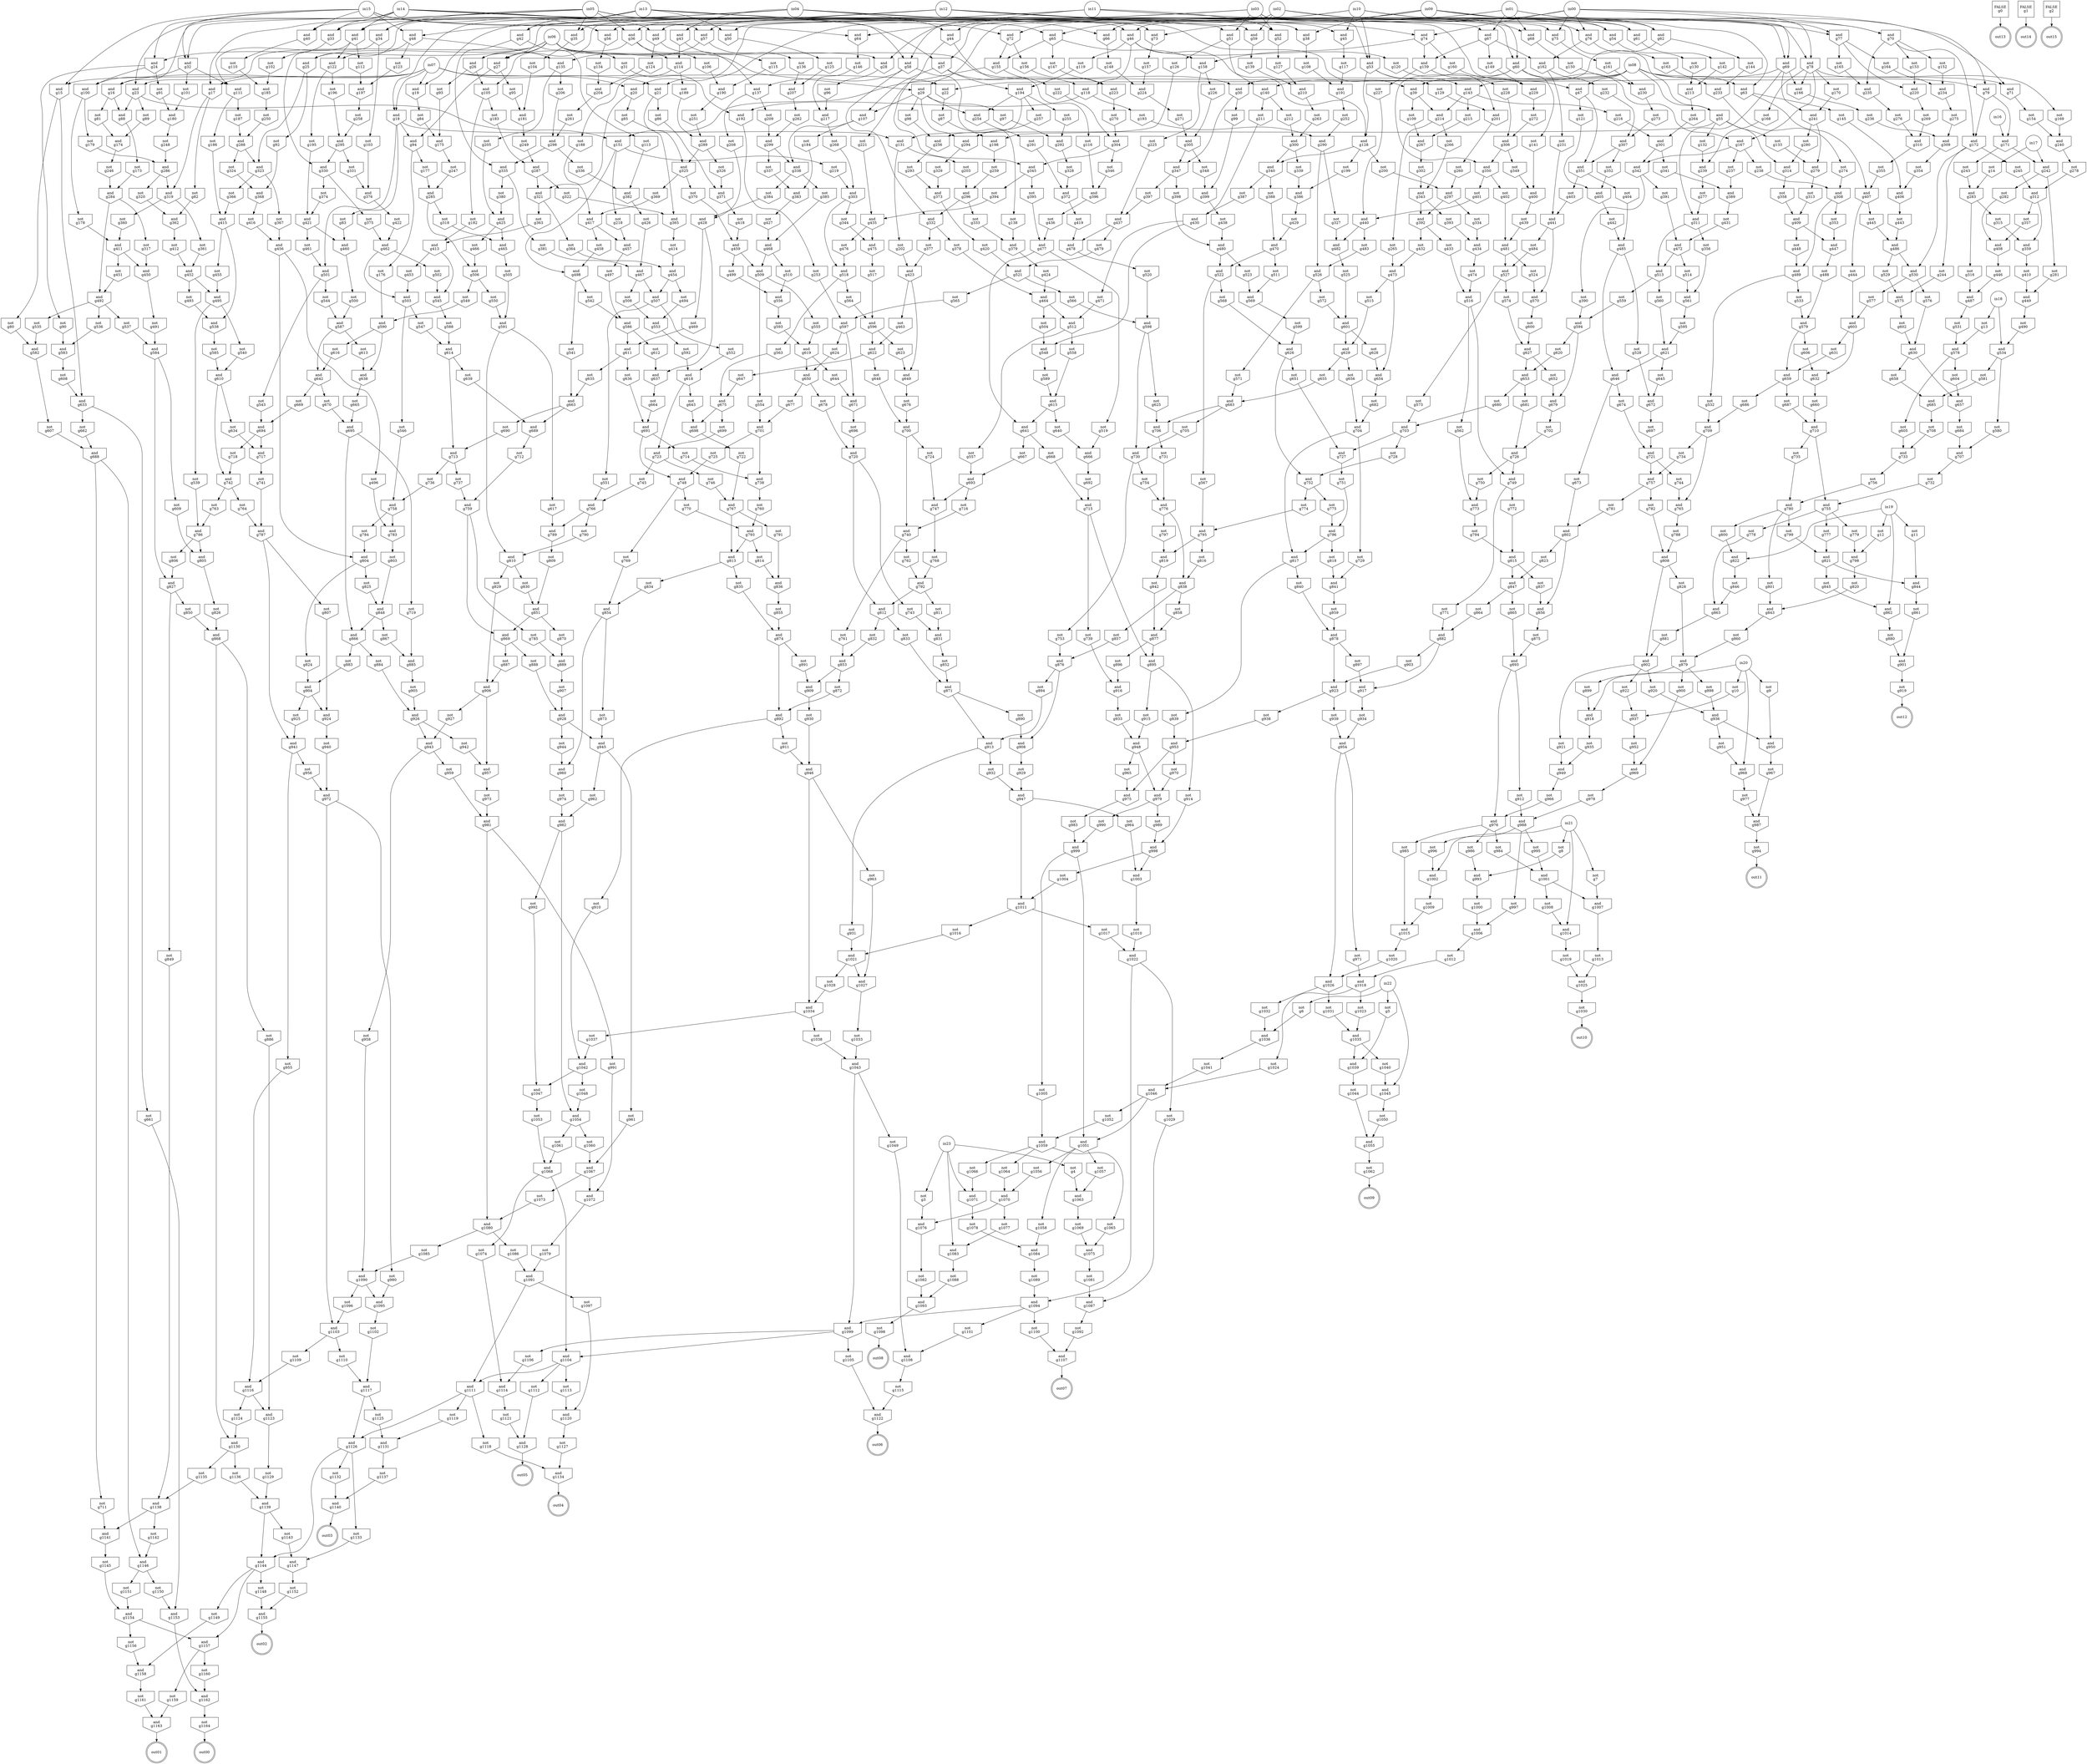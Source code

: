 strict digraph "" {
in23 [label="in23", shape=circle];
in22 [label="in22", shape=circle];
in21 [label="in21", shape=circle];
in20 [label="in20", shape=circle];
in19 [label="in19", shape=circle];
in18 [label="in18", shape=circle];
in17 [label="in17", shape=circle];
in16 [label="in16", shape=circle];
in15 [label="in15", shape=circle];
in14 [label="in14", shape=circle];
in13 [label="in13", shape=circle];
in12 [label="in12", shape=circle];
in11 [label="in11", shape=circle];
in10 [label="in10", shape=circle];
in09 [label="in09", shape=circle];
in08 [label="in08", shape=circle];
in07 [label="in07", shape=circle];
in06 [label="in06", shape=circle];
in05 [label="in05", shape=circle];
in04 [label="in04", shape=circle];
in03 [label="in03", shape=circle];
in02 [label="in02", shape=circle];
in01 [label="in01", shape=circle];
in00 [label="in00", shape=circle];
g0 [label="FALSE\ng0", shape=square];
g1 [label="FALSE\ng1", shape=square];
g2 [label="FALSE\ng2", shape=square];
g3 [label="not\ng3", shape=invhouse];
g4 [label="not\ng4", shape=invhouse];
g5 [label="not\ng5", shape=invhouse];
g6 [label="not\ng6", shape=invhouse];
g7 [label="not\ng7", shape=invhouse];
g8 [label="not\ng8", shape=invhouse];
g9 [label="not\ng9", shape=invhouse];
g10 [label="not\ng10", shape=invhouse];
g11 [label="not\ng11", shape=invhouse];
g12 [label="not\ng12", shape=invhouse];
g13 [label="not\ng13", shape=invhouse];
g14 [label="not\ng14", shape=invhouse];
g15 [label="and\ng15", shape=invhouse];
g16 [label="and\ng16", shape=invhouse];
g17 [label="and\ng17", shape=invhouse];
g18 [label="and\ng18", shape=invhouse];
g19 [label="and\ng19", shape=invhouse];
g20 [label="and\ng20", shape=invhouse];
g21 [label="and\ng21", shape=invhouse];
g22 [label="and\ng22", shape=invhouse];
g23 [label="and\ng23", shape=invhouse];
g24 [label="and\ng24", shape=invhouse];
g25 [label="and\ng25", shape=invhouse];
g26 [label="and\ng26", shape=invhouse];
g27 [label="and\ng27", shape=invhouse];
g28 [label="and\ng28", shape=invhouse];
g29 [label="and\ng29", shape=invhouse];
g30 [label="and\ng30", shape=invhouse];
g31 [label="not\ng31", shape=invhouse];
g32 [label="and\ng32", shape=invhouse];
g33 [label="and\ng33", shape=invhouse];
g34 [label="and\ng34", shape=invhouse];
g35 [label="and\ng35", shape=invhouse];
g36 [label="and\ng36", shape=invhouse];
g37 [label="and\ng37", shape=invhouse];
g38 [label="and\ng38", shape=invhouse];
g39 [label="and\ng39", shape=invhouse];
g40 [label="and\ng40", shape=invhouse];
g41 [label="and\ng41", shape=invhouse];
g42 [label="and\ng42", shape=invhouse];
g43 [label="and\ng43", shape=invhouse];
g44 [label="and\ng44", shape=invhouse];
g45 [label="and\ng45", shape=invhouse];
g46 [label="and\ng46", shape=invhouse];
g47 [label="and\ng47", shape=invhouse];
g48 [label="and\ng48", shape=invhouse];
g49 [label="and\ng49", shape=invhouse];
g50 [label="and\ng50", shape=invhouse];
g51 [label="and\ng51", shape=invhouse];
g52 [label="and\ng52", shape=invhouse];
g53 [label="and\ng53", shape=invhouse];
g54 [label="and\ng54", shape=invhouse];
g55 [label="and\ng55", shape=invhouse];
g56 [label="and\ng56", shape=invhouse];
g57 [label="and\ng57", shape=invhouse];
g58 [label="and\ng58", shape=invhouse];
g59 [label="and\ng59", shape=invhouse];
g60 [label="and\ng60", shape=invhouse];
g61 [label="and\ng61", shape=invhouse];
g62 [label="and\ng62", shape=invhouse];
g63 [label="and\ng63", shape=invhouse];
g64 [label="and\ng64", shape=invhouse];
g65 [label="and\ng65", shape=invhouse];
g66 [label="and\ng66", shape=invhouse];
g67 [label="and\ng67", shape=invhouse];
g68 [label="and\ng68", shape=invhouse];
g69 [label="and\ng69", shape=invhouse];
g70 [label="and\ng70", shape=invhouse];
g71 [label="and\ng71", shape=invhouse];
g72 [label="and\ng72", shape=invhouse];
g73 [label="and\ng73", shape=invhouse];
g74 [label="and\ng74", shape=invhouse];
g75 [label="and\ng75", shape=invhouse];
g76 [label="and\ng76", shape=invhouse];
g77 [label="and\ng77", shape=invhouse];
g78 [label="and\ng78", shape=invhouse];
g79 [label="and\ng79", shape=invhouse];
out13 [label="out13", shape=doublecircle];
out14 [label="out14", shape=doublecircle];
out15 [label="out15", shape=doublecircle];
g80 [label="not\ng80", shape=invhouse];
g81 [label="not\ng81", shape=invhouse];
g82 [label="not\ng82", shape=invhouse];
g83 [label="not\ng83", shape=invhouse];
g84 [label="not\ng84", shape=invhouse];
g85 [label="not\ng85", shape=invhouse];
g86 [label="not\ng86", shape=invhouse];
g87 [label="not\ng87", shape=invhouse];
g88 [label="and\ng88", shape=invhouse];
g89 [label="not\ng89", shape=invhouse];
g90 [label="not\ng90", shape=invhouse];
g91 [label="not\ng91", shape=invhouse];
g92 [label="not\ng92", shape=invhouse];
g93 [label="not\ng93", shape=invhouse];
g94 [label="and\ng94", shape=invhouse];
g95 [label="not\ng95", shape=invhouse];
g96 [label="not\ng96", shape=invhouse];
g97 [label="not\ng97", shape=invhouse];
g98 [label="not\ng98", shape=invhouse];
g99 [label="not\ng99", shape=invhouse];
g100 [label="and\ng100", shape=invhouse];
g101 [label="not\ng101", shape=invhouse];
g102 [label="not\ng102", shape=invhouse];
g103 [label="not\ng103", shape=invhouse];
g104 [label="not\ng104", shape=invhouse];
g105 [label="and\ng105", shape=invhouse];
g106 [label="not\ng106", shape=invhouse];
g107 [label="and\ng107", shape=invhouse];
g108 [label="not\ng108", shape=invhouse];
g109 [label="not\ng109", shape=invhouse];
g110 [label="not\ng110", shape=invhouse];
g111 [label="and\ng111", shape=invhouse];
g112 [label="not\ng112", shape=invhouse];
g113 [label="not\ng113", shape=invhouse];
g114 [label="and\ng114", shape=invhouse];
g115 [label="not\ng115", shape=invhouse];
g116 [label="not\ng116", shape=invhouse];
g117 [label="not\ng117", shape=invhouse];
g118 [label="and\ng118", shape=invhouse];
g119 [label="not\ng119", shape=invhouse];
g120 [label="not\ng120", shape=invhouse];
g121 [label="not\ng121", shape=invhouse];
g122 [label="and\ng122", shape=invhouse];
g123 [label="not\ng123", shape=invhouse];
g124 [label="not\ng124", shape=invhouse];
g125 [label="not\ng125", shape=invhouse];
g126 [label="not\ng126", shape=invhouse];
g127 [label="not\ng127", shape=invhouse];
g128 [label="and\ng128", shape=invhouse];
g129 [label="not\ng129", shape=invhouse];
g130 [label="not\ng130", shape=invhouse];
g131 [label="and\ng131", shape=invhouse];
g132 [label="not\ng132", shape=invhouse];
g133 [label="not\ng133", shape=invhouse];
g134 [label="not\ng134", shape=invhouse];
g135 [label="and\ng135", shape=invhouse];
g136 [label="not\ng136", shape=invhouse];
g137 [label="and\ng137", shape=invhouse];
g138 [label="not\ng138", shape=invhouse];
g139 [label="not\ng139", shape=invhouse];
g140 [label="and\ng140", shape=invhouse];
g141 [label="not\ng141", shape=invhouse];
g142 [label="not\ng142", shape=invhouse];
g143 [label="and\ng143", shape=invhouse];
g144 [label="not\ng144", shape=invhouse];
g145 [label="not\ng145", shape=invhouse];
g146 [label="not\ng146", shape=invhouse];
g147 [label="not\ng147", shape=invhouse];
g148 [label="not\ng148", shape=invhouse];
g149 [label="not\ng149", shape=invhouse];
g150 [label="not\ng150", shape=invhouse];
g151 [label="and\ng151", shape=invhouse];
g152 [label="not\ng152", shape=invhouse];
g153 [label="not\ng153", shape=invhouse];
g154 [label="not\ng154", shape=invhouse];
g155 [label="and\ng155", shape=invhouse];
g156 [label="not\ng156", shape=invhouse];
g157 [label="not\ng157", shape=invhouse];
g158 [label="and\ng158", shape=invhouse];
g159 [label="and\ng159", shape=invhouse];
g160 [label="not\ng160", shape=invhouse];
g161 [label="not\ng161", shape=invhouse];
g162 [label="and\ng162", shape=invhouse];
g163 [label="not\ng163", shape=invhouse];
g164 [label="not\ng164", shape=invhouse];
g165 [label="not\ng165", shape=invhouse];
g166 [label="and\ng166", shape=invhouse];
g167 [label="and\ng167", shape=invhouse];
g168 [label="not\ng168", shape=invhouse];
g169 [label="not\ng169", shape=invhouse];
g170 [label="not\ng170", shape=invhouse];
g171 [label="and\ng171", shape=invhouse];
g172 [label="and\ng172", shape=invhouse];
g173 [label="not\ng173", shape=invhouse];
g174 [label="and\ng174", shape=invhouse];
g175 [label="and\ng175", shape=invhouse];
g176 [label="not\ng176", shape=invhouse];
g177 [label="not\ng177", shape=invhouse];
g178 [label="not\ng178", shape=invhouse];
g179 [label="not\ng179", shape=invhouse];
g180 [label="and\ng180", shape=invhouse];
g181 [label="and\ng181", shape=invhouse];
g182 [label="not\ng182", shape=invhouse];
g183 [label="not\ng183", shape=invhouse];
g184 [label="not\ng184", shape=invhouse];
g185 [label="and\ng185", shape=invhouse];
g186 [label="not\ng186", shape=invhouse];
g187 [label="not\ng187", shape=invhouse];
g188 [label="not\ng188", shape=invhouse];
g189 [label="not\ng189", shape=invhouse];
g190 [label="and\ng190", shape=invhouse];
g191 [label="and\ng191", shape=invhouse];
g192 [label="and\ng192", shape=invhouse];
g193 [label="not\ng193", shape=invhouse];
g194 [label="and\ng194", shape=invhouse];
g195 [label="not\ng195", shape=invhouse];
g196 [label="not\ng196", shape=invhouse];
g197 [label="and\ng197", shape=invhouse];
g198 [label="and\ng198", shape=invhouse];
g199 [label="not\ng199", shape=invhouse];
g200 [label="not\ng200", shape=invhouse];
g201 [label="and\ng201", shape=invhouse];
g202 [label="not\ng202", shape=invhouse];
g203 [label="not\ng203", shape=invhouse];
g204 [label="and\ng204", shape=invhouse];
g205 [label="not\ng205", shape=invhouse];
g206 [label="not\ng206", shape=invhouse];
g207 [label="and\ng207", shape=invhouse];
g208 [label="not\ng208", shape=invhouse];
g209 [label="not\ng209", shape=invhouse];
g210 [label="and\ng210", shape=invhouse];
g211 [label="not\ng211", shape=invhouse];
g212 [label="not\ng212", shape=invhouse];
g213 [label="and\ng213", shape=invhouse];
g214 [label="and\ng214", shape=invhouse];
g215 [label="not\ng215", shape=invhouse];
g216 [label="not\ng216", shape=invhouse];
g217 [label="and\ng217", shape=invhouse];
g218 [label="not\ng218", shape=invhouse];
g219 [label="not\ng219", shape=invhouse];
g220 [label="and\ng220", shape=invhouse];
g221 [label="not\ng221", shape=invhouse];
g222 [label="not\ng222", shape=invhouse];
g223 [label="and\ng223", shape=invhouse];
g224 [label="and\ng224", shape=invhouse];
g225 [label="not\ng225", shape=invhouse];
g226 [label="not\ng226", shape=invhouse];
g227 [label="not\ng227", shape=invhouse];
g228 [label="not\ng228", shape=invhouse];
g229 [label="and\ng229", shape=invhouse];
g230 [label="and\ng230", shape=invhouse];
g231 [label="not\ng231", shape=invhouse];
g232 [label="not\ng232", shape=invhouse];
g233 [label="and\ng233", shape=invhouse];
g234 [label="and\ng234", shape=invhouse];
g235 [label="and\ng235", shape=invhouse];
g236 [label="not\ng236", shape=invhouse];
g237 [label="not\ng237", shape=invhouse];
g238 [label="not\ng238", shape=invhouse];
g239 [label="and\ng239", shape=invhouse];
g240 [label="and\ng240", shape=invhouse];
g241 [label="and\ng241", shape=invhouse];
g242 [label="and\ng242", shape=invhouse];
g243 [label="not\ng243", shape=invhouse];
g244 [label="not\ng244", shape=invhouse];
g245 [label="not\ng245", shape=invhouse];
g246 [label="not\ng246", shape=invhouse];
g247 [label="not\ng247", shape=invhouse];
g248 [label="not\ng248", shape=invhouse];
g249 [label="not\ng249", shape=invhouse];
g250 [label="not\ng250", shape=invhouse];
g251 [label="not\ng251", shape=invhouse];
g252 [label="not\ng252", shape=invhouse];
g253 [label="not\ng253", shape=invhouse];
g254 [label="and\ng254", shape=invhouse];
g255 [label="not\ng255", shape=invhouse];
g256 [label="and\ng256", shape=invhouse];
g257 [label="not\ng257", shape=invhouse];
g258 [label="not\ng258", shape=invhouse];
g259 [label="not\ng259", shape=invhouse];
g260 [label="not\ng260", shape=invhouse];
g261 [label="not\ng261", shape=invhouse];
g262 [label="not\ng262", shape=invhouse];
g263 [label="not\ng263", shape=invhouse];
g264 [label="not\ng264", shape=invhouse];
g265 [label="not\ng265", shape=invhouse];
g266 [label="not\ng266", shape=invhouse];
g267 [label="and\ng267", shape=invhouse];
g268 [label="not\ng268", shape=invhouse];
g269 [label="not\ng269", shape=invhouse];
g270 [label="not\ng270", shape=invhouse];
g271 [label="not\ng271", shape=invhouse];
g272 [label="not\ng272", shape=invhouse];
g273 [label="not\ng273", shape=invhouse];
g274 [label="not\ng274", shape=invhouse];
g275 [label="not\ng275", shape=invhouse];
g276 [label="not\ng276", shape=invhouse];
g277 [label="not\ng277", shape=invhouse];
g278 [label="not\ng278", shape=invhouse];
g279 [label="and\ng279", shape=invhouse];
g280 [label="not\ng280", shape=invhouse];
g281 [label="not\ng281", shape=invhouse];
g282 [label="not\ng282", shape=invhouse];
g283 [label="and\ng283", shape=invhouse];
g284 [label="and\ng284", shape=invhouse];
g285 [label="and\ng285", shape=invhouse];
g286 [label="and\ng286", shape=invhouse];
g287 [label="and\ng287", shape=invhouse];
g288 [label="and\ng288", shape=invhouse];
g289 [label="and\ng289", shape=invhouse];
g290 [label="and\ng290", shape=invhouse];
g291 [label="not\ng291", shape=invhouse];
g292 [label="and\ng292", shape=invhouse];
g293 [label="not\ng293", shape=invhouse];
g294 [label="and\ng294", shape=invhouse];
g295 [label="and\ng295", shape=invhouse];
g296 [label="and\ng296", shape=invhouse];
g297 [label="and\ng297", shape=invhouse];
g298 [label="and\ng298", shape=invhouse];
g299 [label="and\ng299", shape=invhouse];
g300 [label="and\ng300", shape=invhouse];
g301 [label="and\ng301", shape=invhouse];
g302 [label="not\ng302", shape=invhouse];
g303 [label="and\ng303", shape=invhouse];
g304 [label="and\ng304", shape=invhouse];
g305 [label="and\ng305", shape=invhouse];
g306 [label="and\ng306", shape=invhouse];
g307 [label="and\ng307", shape=invhouse];
g308 [label="and\ng308", shape=invhouse];
g309 [label="and\ng309", shape=invhouse];
g310 [label="and\ng310", shape=invhouse];
g311 [label="and\ng311", shape=invhouse];
g312 [label="and\ng312", shape=invhouse];
g313 [label="not\ng313", shape=invhouse];
g314 [label="and\ng314", shape=invhouse];
g315 [label="not\ng315", shape=invhouse];
g316 [label="not\ng316", shape=invhouse];
g317 [label="not\ng317", shape=invhouse];
g318 [label="not\ng318", shape=invhouse];
g319 [label="and\ng319", shape=invhouse];
g320 [label="not\ng320", shape=invhouse];
g321 [label="and\ng321", shape=invhouse];
g322 [label="not\ng322", shape=invhouse];
g323 [label="and\ng323", shape=invhouse];
g324 [label="not\ng324", shape=invhouse];
g325 [label="and\ng325", shape=invhouse];
g326 [label="not\ng326", shape=invhouse];
g327 [label="not\ng327", shape=invhouse];
g328 [label="not\ng328", shape=invhouse];
g329 [label="not\ng329", shape=invhouse];
g330 [label="and\ng330", shape=invhouse];
g331 [label="not\ng331", shape=invhouse];
g332 [label="and\ng332", shape=invhouse];
g333 [label="not\ng333", shape=invhouse];
g334 [label="not\ng334", shape=invhouse];
g335 [label="and\ng335", shape=invhouse];
g336 [label="not\ng336", shape=invhouse];
g337 [label="not\ng337", shape=invhouse];
g338 [label="and\ng338", shape=invhouse];
g339 [label="not\ng339", shape=invhouse];
g340 [label="and\ng340", shape=invhouse];
g341 [label="not\ng341", shape=invhouse];
g342 [label="and\ng342", shape=invhouse];
g343 [label="and\ng343", shape=invhouse];
g344 [label="not\ng344", shape=invhouse];
g345 [label="and\ng345", shape=invhouse];
g346 [label="not\ng346", shape=invhouse];
g347 [label="and\ng347", shape=invhouse];
g348 [label="not\ng348", shape=invhouse];
g349 [label="not\ng349", shape=invhouse];
g350 [label="and\ng350", shape=invhouse];
g351 [label="and\ng351", shape=invhouse];
g352 [label="not\ng352", shape=invhouse];
g353 [label="not\ng353", shape=invhouse];
g354 [label="not\ng354", shape=invhouse];
g355 [label="not\ng355", shape=invhouse];
g356 [label="not\ng356", shape=invhouse];
g357 [label="not\ng357", shape=invhouse];
g358 [label="not\ng358", shape=invhouse];
g359 [label="and\ng359", shape=invhouse];
g360 [label="not\ng360", shape=invhouse];
g361 [label="not\ng361", shape=invhouse];
g362 [label="and\ng362", shape=invhouse];
g363 [label="not\ng363", shape=invhouse];
g364 [label="not\ng364", shape=invhouse];
g365 [label="and\ng365", shape=invhouse];
g366 [label="not\ng366", shape=invhouse];
g367 [label="not\ng367", shape=invhouse];
g368 [label="and\ng368", shape=invhouse];
g369 [label="not\ng369", shape=invhouse];
g370 [label="not\ng370", shape=invhouse];
g371 [label="and\ng371", shape=invhouse];
g372 [label="and\ng372", shape=invhouse];
g373 [label="and\ng373", shape=invhouse];
g374 [label="not\ng374", shape=invhouse];
g375 [label="not\ng375", shape=invhouse];
g376 [label="and\ng376", shape=invhouse];
g377 [label="not\ng377", shape=invhouse];
g378 [label="not\ng378", shape=invhouse];
g379 [label="and\ng379", shape=invhouse];
g380 [label="not\ng380", shape=invhouse];
g381 [label="not\ng381", shape=invhouse];
g382 [label="and\ng382", shape=invhouse];
g383 [label="and\ng383", shape=invhouse];
g384 [label="not\ng384", shape=invhouse];
g385 [label="not\ng385", shape=invhouse];
g386 [label="and\ng386", shape=invhouse];
g387 [label="not\ng387", shape=invhouse];
g388 [label="not\ng388", shape=invhouse];
g389 [label="and\ng389", shape=invhouse];
g390 [label="not\ng390", shape=invhouse];
g391 [label="not\ng391", shape=invhouse];
g392 [label="and\ng392", shape=invhouse];
g393 [label="not\ng393", shape=invhouse];
g394 [label="not\ng394", shape=invhouse];
g395 [label="not\ng395", shape=invhouse];
g396 [label="and\ng396", shape=invhouse];
g397 [label="not\ng397", shape=invhouse];
g398 [label="not\ng398", shape=invhouse];
g399 [label="and\ng399", shape=invhouse];
g400 [label="and\ng400", shape=invhouse];
g401 [label="not\ng401", shape=invhouse];
g402 [label="not\ng402", shape=invhouse];
g403 [label="not\ng403", shape=invhouse];
g404 [label="not\ng404", shape=invhouse];
g405 [label="and\ng405", shape=invhouse];
g406 [label="and\ng406", shape=invhouse];
g407 [label="and\ng407", shape=invhouse];
g408 [label="and\ng408", shape=invhouse];
g409 [label="and\ng409", shape=invhouse];
g410 [label="not\ng410", shape=invhouse];
g411 [label="and\ng411", shape=invhouse];
g412 [label="not\ng412", shape=invhouse];
g413 [label="and\ng413", shape=invhouse];
g414 [label="not\ng414", shape=invhouse];
g415 [label="and\ng415", shape=invhouse];
g416 [label="not\ng416", shape=invhouse];
g417 [label="and\ng417", shape=invhouse];
g418 [label="not\ng418", shape=invhouse];
g419 [label="not\ng419", shape=invhouse];
g420 [label="not\ng420", shape=invhouse];
g421 [label="and\ng421", shape=invhouse];
g422 [label="not\ng422", shape=invhouse];
g423 [label="and\ng423", shape=invhouse];
g424 [label="not\ng424", shape=invhouse];
g425 [label="and\ng425", shape=invhouse];
g426 [label="not\ng426", shape=invhouse];
g427 [label="not\ng427", shape=invhouse];
g428 [label="and\ng428", shape=invhouse];
g429 [label="not\ng429", shape=invhouse];
g430 [label="and\ng430", shape=invhouse];
g431 [label="not\ng431", shape=invhouse];
g432 [label="not\ng432", shape=invhouse];
g433 [label="not\ng433", shape=invhouse];
g434 [label="and\ng434", shape=invhouse];
g435 [label="and\ng435", shape=invhouse];
g436 [label="not\ng436", shape=invhouse];
g437 [label="and\ng437", shape=invhouse];
g438 [label="not\ng438", shape=invhouse];
g439 [label="not\ng439", shape=invhouse];
g440 [label="and\ng440", shape=invhouse];
g441 [label="and\ng441", shape=invhouse];
g442 [label="not\ng442", shape=invhouse];
g443 [label="not\ng443", shape=invhouse];
g444 [label="not\ng444", shape=invhouse];
g445 [label="not\ng445", shape=invhouse];
g446 [label="not\ng446", shape=invhouse];
g447 [label="and\ng447", shape=invhouse];
g448 [label="not\ng448", shape=invhouse];
g449 [label="and\ng449", shape=invhouse];
g450 [label="and\ng450", shape=invhouse];
g451 [label="not\ng451", shape=invhouse];
g452 [label="and\ng452", shape=invhouse];
g453 [label="not\ng453", shape=invhouse];
g454 [label="and\ng454", shape=invhouse];
g455 [label="not\ng455", shape=invhouse];
g456 [label="and\ng456", shape=invhouse];
g457 [label="and\ng457", shape=invhouse];
g458 [label="not\ng458", shape=invhouse];
g459 [label="and\ng459", shape=invhouse];
g460 [label="and\ng460", shape=invhouse];
g461 [label="not\ng461", shape=invhouse];
g462 [label="and\ng462", shape=invhouse];
g463 [label="not\ng463", shape=invhouse];
g464 [label="and\ng464", shape=invhouse];
g465 [label="and\ng465", shape=invhouse];
g466 [label="not\ng466", shape=invhouse];
g467 [label="and\ng467", shape=invhouse];
g468 [label="and\ng468", shape=invhouse];
g469 [label="not\ng469", shape=invhouse];
g470 [label="and\ng470", shape=invhouse];
g471 [label="not\ng471", shape=invhouse];
g472 [label="and\ng472", shape=invhouse];
g473 [label="and\ng473", shape=invhouse];
g474 [label="not\ng474", shape=invhouse];
g475 [label="and\ng475", shape=invhouse];
g476 [label="not\ng476", shape=invhouse];
g477 [label="and\ng477", shape=invhouse];
g478 [label="and\ng478", shape=invhouse];
g479 [label="not\ng479", shape=invhouse];
g480 [label="and\ng480", shape=invhouse];
g481 [label="and\ng481", shape=invhouse];
g482 [label="and\ng482", shape=invhouse];
g483 [label="not\ng483", shape=invhouse];
g484 [label="not\ng484", shape=invhouse];
g485 [label="and\ng485", shape=invhouse];
g486 [label="and\ng486", shape=invhouse];
g487 [label="and\ng487", shape=invhouse];
g488 [label="not\ng488", shape=invhouse];
g489 [label="and\ng489", shape=invhouse];
g490 [label="not\ng490", shape=invhouse];
g491 [label="not\ng491", shape=invhouse];
g492 [label="and\ng492", shape=invhouse];
g493 [label="not\ng493", shape=invhouse];
g494 [label="not\ng494", shape=invhouse];
g495 [label="and\ng495", shape=invhouse];
g496 [label="not\ng496", shape=invhouse];
g497 [label="not\ng497", shape=invhouse];
g498 [label="and\ng498", shape=invhouse];
g499 [label="not\ng499", shape=invhouse];
g500 [label="not\ng500", shape=invhouse];
g501 [label="and\ng501", shape=invhouse];
g502 [label="not\ng502", shape=invhouse];
g503 [label="and\ng503", shape=invhouse];
g504 [label="not\ng504", shape=invhouse];
g505 [label="not\ng505", shape=invhouse];
g506 [label="and\ng506", shape=invhouse];
g507 [label="and\ng507", shape=invhouse];
g508 [label="not\ng508", shape=invhouse];
g509 [label="and\ng509", shape=invhouse];
g510 [label="not\ng510", shape=invhouse];
g511 [label="not\ng511", shape=invhouse];
g512 [label="and\ng512", shape=invhouse];
g513 [label="and\ng513", shape=invhouse];
g514 [label="not\ng514", shape=invhouse];
g515 [label="not\ng515", shape=invhouse];
g516 [label="and\ng516", shape=invhouse];
g517 [label="not\ng517", shape=invhouse];
g518 [label="and\ng518", shape=invhouse];
g519 [label="not\ng519", shape=invhouse];
g520 [label="not\ng520", shape=invhouse];
g521 [label="and\ng521", shape=invhouse];
g522 [label="and\ng522", shape=invhouse];
g523 [label="not\ng523", shape=invhouse];
g524 [label="not\ng524", shape=invhouse];
g525 [label="not\ng525", shape=invhouse];
g526 [label="and\ng526", shape=invhouse];
g527 [label="and\ng527", shape=invhouse];
g528 [label="not\ng528", shape=invhouse];
g529 [label="not\ng529", shape=invhouse];
g530 [label="and\ng530", shape=invhouse];
g531 [label="not\ng531", shape=invhouse];
g532 [label="not\ng532", shape=invhouse];
g533 [label="not\ng533", shape=invhouse];
g534 [label="and\ng534", shape=invhouse];
g535 [label="not\ng535", shape=invhouse];
g536 [label="not\ng536", shape=invhouse];
g537 [label="not\ng537", shape=invhouse];
g538 [label="and\ng538", shape=invhouse];
g539 [label="not\ng539", shape=invhouse];
g540 [label="not\ng540", shape=invhouse];
g541 [label="not\ng541", shape=invhouse];
g542 [label="not\ng542", shape=invhouse];
g543 [label="not\ng543", shape=invhouse];
g544 [label="not\ng544", shape=invhouse];
g545 [label="and\ng545", shape=invhouse];
g546 [label="not\ng546", shape=invhouse];
g547 [label="not\ng547", shape=invhouse];
g548 [label="and\ng548", shape=invhouse];
g549 [label="not\ng549", shape=invhouse];
g550 [label="not\ng550", shape=invhouse];
g551 [label="not\ng551", shape=invhouse];
g552 [label="not\ng552", shape=invhouse];
g553 [label="and\ng553", shape=invhouse];
g554 [label="not\ng554", shape=invhouse];
g555 [label="not\ng555", shape=invhouse];
g556 [label="and\ng556", shape=invhouse];
g557 [label="not\ng557", shape=invhouse];
g558 [label="not\ng558", shape=invhouse];
g559 [label="not\ng559", shape=invhouse];
g560 [label="not\ng560", shape=invhouse];
g561 [label="and\ng561", shape=invhouse];
g562 [label="not\ng562", shape=invhouse];
g563 [label="not\ng563", shape=invhouse];
g564 [label="not\ng564", shape=invhouse];
g565 [label="not\ng565", shape=invhouse];
g566 [label="not\ng566", shape=invhouse];
g567 [label="not\ng567", shape=invhouse];
g568 [label="not\ng568", shape=invhouse];
g569 [label="and\ng569", shape=invhouse];
g570 [label="and\ng570", shape=invhouse];
g571 [label="not\ng571", shape=invhouse];
g572 [label="not\ng572", shape=invhouse];
g573 [label="not\ng573", shape=invhouse];
g574 [label="not\ng574", shape=invhouse];
g575 [label="and\ng575", shape=invhouse];
g576 [label="not\ng576", shape=invhouse];
g577 [label="not\ng577", shape=invhouse];
g578 [label="and\ng578", shape=invhouse];
g579 [label="and\ng579", shape=invhouse];
g580 [label="not\ng580", shape=invhouse];
g581 [label="not\ng581", shape=invhouse];
g582 [label="and\ng582", shape=invhouse];
g583 [label="and\ng583", shape=invhouse];
g584 [label="and\ng584", shape=invhouse];
g585 [label="not\ng585", shape=invhouse];
g586 [label="and\ng586", shape=invhouse];
g587 [label="and\ng587", shape=invhouse];
g588 [label="not\ng588", shape=invhouse];
g589 [label="not\ng589", shape=invhouse];
g590 [label="and\ng590", shape=invhouse];
g591 [label="and\ng591", shape=invhouse];
g592 [label="not\ng592", shape=invhouse];
g593 [label="not\ng593", shape=invhouse];
g594 [label="and\ng594", shape=invhouse];
g595 [label="not\ng595", shape=invhouse];
g596 [label="and\ng596", shape=invhouse];
g597 [label="and\ng597", shape=invhouse];
g598 [label="and\ng598", shape=invhouse];
g599 [label="not\ng599", shape=invhouse];
g600 [label="not\ng600", shape=invhouse];
g601 [label="and\ng601", shape=invhouse];
g602 [label="not\ng602", shape=invhouse];
g603 [label="and\ng603", shape=invhouse];
g604 [label="not\ng604", shape=invhouse];
g605 [label="not\ng605", shape=invhouse];
g606 [label="not\ng606", shape=invhouse];
g607 [label="not\ng607", shape=invhouse];
g608 [label="not\ng608", shape=invhouse];
g609 [label="not\ng609", shape=invhouse];
g610 [label="and\ng610", shape=invhouse];
g611 [label="and\ng611", shape=invhouse];
g612 [label="not\ng612", shape=invhouse];
g613 [label="not\ng613", shape=invhouse];
g614 [label="and\ng614", shape=invhouse];
g615 [label="and\ng615", shape=invhouse];
g616 [label="not\ng616", shape=invhouse];
g617 [label="not\ng617", shape=invhouse];
g618 [label="and\ng618", shape=invhouse];
g619 [label="and\ng619", shape=invhouse];
g620 [label="not\ng620", shape=invhouse];
g621 [label="and\ng621", shape=invhouse];
g622 [label="and\ng622", shape=invhouse];
g623 [label="not\ng623", shape=invhouse];
g624 [label="not\ng624", shape=invhouse];
g625 [label="not\ng625", shape=invhouse];
g626 [label="and\ng626", shape=invhouse];
g627 [label="and\ng627", shape=invhouse];
g628 [label="not\ng628", shape=invhouse];
g629 [label="and\ng629", shape=invhouse];
g630 [label="and\ng630", shape=invhouse];
g631 [label="not\ng631", shape=invhouse];
g632 [label="and\ng632", shape=invhouse];
g633 [label="and\ng633", shape=invhouse];
g634 [label="not\ng634", shape=invhouse];
g635 [label="not\ng635", shape=invhouse];
g636 [label="not\ng636", shape=invhouse];
g637 [label="and\ng637", shape=invhouse];
g638 [label="and\ng638", shape=invhouse];
g639 [label="not\ng639", shape=invhouse];
g640 [label="not\ng640", shape=invhouse];
g641 [label="and\ng641", shape=invhouse];
g642 [label="and\ng642", shape=invhouse];
g643 [label="not\ng643", shape=invhouse];
g644 [label="not\ng644", shape=invhouse];
g645 [label="not\ng645", shape=invhouse];
g646 [label="and\ng646", shape=invhouse];
g647 [label="not\ng647", shape=invhouse];
g648 [label="not\ng648", shape=invhouse];
g649 [label="and\ng649", shape=invhouse];
g650 [label="and\ng650", shape=invhouse];
g651 [label="not\ng651", shape=invhouse];
g652 [label="not\ng652", shape=invhouse];
g653 [label="and\ng653", shape=invhouse];
g654 [label="and\ng654", shape=invhouse];
g655 [label="not\ng655", shape=invhouse];
g656 [label="not\ng656", shape=invhouse];
g657 [label="and\ng657", shape=invhouse];
g658 [label="not\ng658", shape=invhouse];
g659 [label="and\ng659", shape=invhouse];
g660 [label="not\ng660", shape=invhouse];
g661 [label="not\ng661", shape=invhouse];
g662 [label="not\ng662", shape=invhouse];
g663 [label="and\ng663", shape=invhouse];
g664 [label="not\ng664", shape=invhouse];
g665 [label="not\ng665", shape=invhouse];
g666 [label="and\ng666", shape=invhouse];
g667 [label="not\ng667", shape=invhouse];
g668 [label="not\ng668", shape=invhouse];
g669 [label="not\ng669", shape=invhouse];
g670 [label="not\ng670", shape=invhouse];
g671 [label="and\ng671", shape=invhouse];
g672 [label="and\ng672", shape=invhouse];
g673 [label="not\ng673", shape=invhouse];
g674 [label="not\ng674", shape=invhouse];
g675 [label="and\ng675", shape=invhouse];
g676 [label="not\ng676", shape=invhouse];
g677 [label="not\ng677", shape=invhouse];
g678 [label="not\ng678", shape=invhouse];
g679 [label="and\ng679", shape=invhouse];
g680 [label="not\ng680", shape=invhouse];
g681 [label="not\ng681", shape=invhouse];
g682 [label="not\ng682", shape=invhouse];
g683 [label="and\ng683", shape=invhouse];
g684 [label="not\ng684", shape=invhouse];
g685 [label="and\ng685", shape=invhouse];
g686 [label="not\ng686", shape=invhouse];
g687 [label="not\ng687", shape=invhouse];
g688 [label="and\ng688", shape=invhouse];
g689 [label="and\ng689", shape=invhouse];
g690 [label="not\ng690", shape=invhouse];
g691 [label="and\ng691", shape=invhouse];
g692 [label="not\ng692", shape=invhouse];
g693 [label="and\ng693", shape=invhouse];
g694 [label="and\ng694", shape=invhouse];
g695 [label="and\ng695", shape=invhouse];
g696 [label="not\ng696", shape=invhouse];
g697 [label="not\ng697", shape=invhouse];
g698 [label="and\ng698", shape=invhouse];
g699 [label="not\ng699", shape=invhouse];
g700 [label="and\ng700", shape=invhouse];
g701 [label="and\ng701", shape=invhouse];
g702 [label="not\ng702", shape=invhouse];
g703 [label="and\ng703", shape=invhouse];
g704 [label="and\ng704", shape=invhouse];
g705 [label="not\ng705", shape=invhouse];
g706 [label="and\ng706", shape=invhouse];
g707 [label="and\ng707", shape=invhouse];
g708 [label="not\ng708", shape=invhouse];
g709 [label="and\ng709", shape=invhouse];
g710 [label="and\ng710", shape=invhouse];
g711 [label="not\ng711", shape=invhouse];
g712 [label="not\ng712", shape=invhouse];
g713 [label="and\ng713", shape=invhouse];
g714 [label="not\ng714", shape=invhouse];
g715 [label="and\ng715", shape=invhouse];
g716 [label="not\ng716", shape=invhouse];
g717 [label="and\ng717", shape=invhouse];
g718 [label="not\ng718", shape=invhouse];
g719 [label="not\ng719", shape=invhouse];
g720 [label="and\ng720", shape=invhouse];
g721 [label="and\ng721", shape=invhouse];
g722 [label="not\ng722", shape=invhouse];
g723 [label="and\ng723", shape=invhouse];
g724 [label="not\ng724", shape=invhouse];
g725 [label="not\ng725", shape=invhouse];
g726 [label="and\ng726", shape=invhouse];
g727 [label="and\ng727", shape=invhouse];
g728 [label="not\ng728", shape=invhouse];
g729 [label="not\ng729", shape=invhouse];
g730 [label="and\ng730", shape=invhouse];
g731 [label="not\ng731", shape=invhouse];
g732 [label="not\ng732", shape=invhouse];
g733 [label="and\ng733", shape=invhouse];
g734 [label="not\ng734", shape=invhouse];
g735 [label="not\ng735", shape=invhouse];
g736 [label="not\ng736", shape=invhouse];
g737 [label="not\ng737", shape=invhouse];
g738 [label="and\ng738", shape=invhouse];
g739 [label="not\ng739", shape=invhouse];
g740 [label="and\ng740", shape=invhouse];
g741 [label="not\ng741", shape=invhouse];
g742 [label="and\ng742", shape=invhouse];
g743 [label="not\ng743", shape=invhouse];
g744 [label="not\ng744", shape=invhouse];
g745 [label="not\ng745", shape=invhouse];
g746 [label="not\ng746", shape=invhouse];
g747 [label="and\ng747", shape=invhouse];
g748 [label="and\ng748", shape=invhouse];
g749 [label="and\ng749", shape=invhouse];
g750 [label="not\ng750", shape=invhouse];
g751 [label="not\ng751", shape=invhouse];
g752 [label="and\ng752", shape=invhouse];
g753 [label="not\ng753", shape=invhouse];
g754 [label="not\ng754", shape=invhouse];
g755 [label="and\ng755", shape=invhouse];
g756 [label="not\ng756", shape=invhouse];
g757 [label="and\ng757", shape=invhouse];
g758 [label="and\ng758", shape=invhouse];
g759 [label="and\ng759", shape=invhouse];
g760 [label="not\ng760", shape=invhouse];
g761 [label="not\ng761", shape=invhouse];
g762 [label="not\ng762", shape=invhouse];
g763 [label="not\ng763", shape=invhouse];
g764 [label="not\ng764", shape=invhouse];
g765 [label="and\ng765", shape=invhouse];
g766 [label="and\ng766", shape=invhouse];
g767 [label="and\ng767", shape=invhouse];
g768 [label="not\ng768", shape=invhouse];
g769 [label="not\ng769", shape=invhouse];
g770 [label="not\ng770", shape=invhouse];
g771 [label="not\ng771", shape=invhouse];
g772 [label="not\ng772", shape=invhouse];
g773 [label="and\ng773", shape=invhouse];
g774 [label="not\ng774", shape=invhouse];
g775 [label="not\ng775", shape=invhouse];
g776 [label="and\ng776", shape=invhouse];
g777 [label="not\ng777", shape=invhouse];
g778 [label="not\ng778", shape=invhouse];
g779 [label="not\ng779", shape=invhouse];
g780 [label="and\ng780", shape=invhouse];
g781 [label="not\ng781", shape=invhouse];
g782 [label="not\ng782", shape=invhouse];
g783 [label="and\ng783", shape=invhouse];
g784 [label="not\ng784", shape=invhouse];
g785 [label="not\ng785", shape=invhouse];
g786 [label="and\ng786", shape=invhouse];
g787 [label="and\ng787", shape=invhouse];
g788 [label="not\ng788", shape=invhouse];
g789 [label="and\ng789", shape=invhouse];
g790 [label="not\ng790", shape=invhouse];
g791 [label="not\ng791", shape=invhouse];
g792 [label="and\ng792", shape=invhouse];
g793 [label="and\ng793", shape=invhouse];
g794 [label="not\ng794", shape=invhouse];
g795 [label="and\ng795", shape=invhouse];
g796 [label="and\ng796", shape=invhouse];
g797 [label="not\ng797", shape=invhouse];
g798 [label="and\ng798", shape=invhouse];
g799 [label="not\ng799", shape=invhouse];
g800 [label="not\ng800", shape=invhouse];
g801 [label="not\ng801", shape=invhouse];
g802 [label="and\ng802", shape=invhouse];
g803 [label="not\ng803", shape=invhouse];
g804 [label="and\ng804", shape=invhouse];
g805 [label="and\ng805", shape=invhouse];
g806 [label="not\ng806", shape=invhouse];
g807 [label="not\ng807", shape=invhouse];
g808 [label="and\ng808", shape=invhouse];
g809 [label="not\ng809", shape=invhouse];
g810 [label="and\ng810", shape=invhouse];
g811 [label="not\ng811", shape=invhouse];
g812 [label="and\ng812", shape=invhouse];
g813 [label="and\ng813", shape=invhouse];
g814 [label="not\ng814", shape=invhouse];
g815 [label="and\ng815", shape=invhouse];
g816 [label="not\ng816", shape=invhouse];
g817 [label="and\ng817", shape=invhouse];
g818 [label="not\ng818", shape=invhouse];
g819 [label="and\ng819", shape=invhouse];
g820 [label="not\ng820", shape=invhouse];
g821 [label="and\ng821", shape=invhouse];
g822 [label="and\ng822", shape=invhouse];
g823 [label="not\ng823", shape=invhouse];
g824 [label="not\ng824", shape=invhouse];
g825 [label="not\ng825", shape=invhouse];
g826 [label="not\ng826", shape=invhouse];
g827 [label="and\ng827", shape=invhouse];
g828 [label="not\ng828", shape=invhouse];
g829 [label="not\ng829", shape=invhouse];
g830 [label="not\ng830", shape=invhouse];
g831 [label="and\ng831", shape=invhouse];
g832 [label="not\ng832", shape=invhouse];
g833 [label="not\ng833", shape=invhouse];
g834 [label="not\ng834", shape=invhouse];
g835 [label="not\ng835", shape=invhouse];
g836 [label="and\ng836", shape=invhouse];
g837 [label="not\ng837", shape=invhouse];
g838 [label="and\ng838", shape=invhouse];
g839 [label="not\ng839", shape=invhouse];
g840 [label="not\ng840", shape=invhouse];
g841 [label="and\ng841", shape=invhouse];
g842 [label="not\ng842", shape=invhouse];
g843 [label="and\ng843", shape=invhouse];
g844 [label="and\ng844", shape=invhouse];
g845 [label="not\ng845", shape=invhouse];
g846 [label="not\ng846", shape=invhouse];
g847 [label="and\ng847", shape=invhouse];
g848 [label="and\ng848", shape=invhouse];
g849 [label="not\ng849", shape=invhouse];
g850 [label="not\ng850", shape=invhouse];
g851 [label="and\ng851", shape=invhouse];
g852 [label="not\ng852", shape=invhouse];
g853 [label="and\ng853", shape=invhouse];
g854 [label="and\ng854", shape=invhouse];
g855 [label="not\ng855", shape=invhouse];
g856 [label="and\ng856", shape=invhouse];
g857 [label="not\ng857", shape=invhouse];
g858 [label="not\ng858", shape=invhouse];
g859 [label="not\ng859", shape=invhouse];
g860 [label="not\ng860", shape=invhouse];
g861 [label="not\ng861", shape=invhouse];
g862 [label="and\ng862", shape=invhouse];
g863 [label="and\ng863", shape=invhouse];
g864 [label="not\ng864", shape=invhouse];
g865 [label="not\ng865", shape=invhouse];
g866 [label="and\ng866", shape=invhouse];
g867 [label="not\ng867", shape=invhouse];
g868 [label="and\ng868", shape=invhouse];
g869 [label="and\ng869", shape=invhouse];
g870 [label="not\ng870", shape=invhouse];
g871 [label="and\ng871", shape=invhouse];
g872 [label="not\ng872", shape=invhouse];
g873 [label="not\ng873", shape=invhouse];
g874 [label="and\ng874", shape=invhouse];
g875 [label="not\ng875", shape=invhouse];
g876 [label="and\ng876", shape=invhouse];
g877 [label="and\ng877", shape=invhouse];
g878 [label="and\ng878", shape=invhouse];
g879 [label="and\ng879", shape=invhouse];
g880 [label="not\ng880", shape=invhouse];
g881 [label="not\ng881", shape=invhouse];
g882 [label="and\ng882", shape=invhouse];
g883 [label="not\ng883", shape=invhouse];
g884 [label="not\ng884", shape=invhouse];
g885 [label="and\ng885", shape=invhouse];
g886 [label="not\ng886", shape=invhouse];
g887 [label="not\ng887", shape=invhouse];
g888 [label="not\ng888", shape=invhouse];
g889 [label="and\ng889", shape=invhouse];
g890 [label="not\ng890", shape=invhouse];
g891 [label="not\ng891", shape=invhouse];
g892 [label="and\ng892", shape=invhouse];
g893 [label="and\ng893", shape=invhouse];
g894 [label="not\ng894", shape=invhouse];
g895 [label="and\ng895", shape=invhouse];
g896 [label="not\ng896", shape=invhouse];
g897 [label="not\ng897", shape=invhouse];
g898 [label="not\ng898", shape=invhouse];
g899 [label="not\ng899", shape=invhouse];
g900 [label="not\ng900", shape=invhouse];
g901 [label="and\ng901", shape=invhouse];
g902 [label="and\ng902", shape=invhouse];
g903 [label="not\ng903", shape=invhouse];
g904 [label="and\ng904", shape=invhouse];
g905 [label="not\ng905", shape=invhouse];
g906 [label="and\ng906", shape=invhouse];
g907 [label="not\ng907", shape=invhouse];
g908 [label="and\ng908", shape=invhouse];
g909 [label="and\ng909", shape=invhouse];
g910 [label="not\ng910", shape=invhouse];
g911 [label="not\ng911", shape=invhouse];
g912 [label="not\ng912", shape=invhouse];
g913 [label="and\ng913", shape=invhouse];
g914 [label="not\ng914", shape=invhouse];
g915 [label="not\ng915", shape=invhouse];
g916 [label="and\ng916", shape=invhouse];
g917 [label="and\ng917", shape=invhouse];
g918 [label="and\ng918", shape=invhouse];
g919 [label="not\ng919", shape=invhouse];
g920 [label="not\ng920", shape=invhouse];
g921 [label="not\ng921", shape=invhouse];
g922 [label="not\ng922", shape=invhouse];
g923 [label="and\ng923", shape=invhouse];
g924 [label="and\ng924", shape=invhouse];
g925 [label="not\ng925", shape=invhouse];
g926 [label="and\ng926", shape=invhouse];
g927 [label="not\ng927", shape=invhouse];
g928 [label="and\ng928", shape=invhouse];
g929 [label="not\ng929", shape=invhouse];
g930 [label="not\ng930", shape=invhouse];
g931 [label="not\ng931", shape=invhouse];
g932 [label="not\ng932", shape=invhouse];
g933 [label="not\ng933", shape=invhouse];
g934 [label="not\ng934", shape=invhouse];
g935 [label="not\ng935", shape=invhouse];
out12 [label="out12", shape=doublecircle];
g936 [label="and\ng936", shape=invhouse];
g937 [label="and\ng937", shape=invhouse];
g938 [label="not\ng938", shape=invhouse];
g939 [label="not\ng939", shape=invhouse];
g940 [label="not\ng940", shape=invhouse];
g941 [label="and\ng941", shape=invhouse];
g942 [label="not\ng942", shape=invhouse];
g943 [label="and\ng943", shape=invhouse];
g944 [label="not\ng944", shape=invhouse];
g945 [label="and\ng945", shape=invhouse];
g946 [label="and\ng946", shape=invhouse];
g947 [label="and\ng947", shape=invhouse];
g948 [label="and\ng948", shape=invhouse];
g949 [label="and\ng949", shape=invhouse];
g950 [label="and\ng950", shape=invhouse];
g951 [label="not\ng951", shape=invhouse];
g952 [label="not\ng952", shape=invhouse];
g953 [label="and\ng953", shape=invhouse];
g954 [label="and\ng954", shape=invhouse];
g955 [label="not\ng955", shape=invhouse];
g956 [label="not\ng956", shape=invhouse];
g957 [label="and\ng957", shape=invhouse];
g958 [label="not\ng958", shape=invhouse];
g959 [label="not\ng959", shape=invhouse];
g960 [label="and\ng960", shape=invhouse];
g961 [label="not\ng961", shape=invhouse];
g962 [label="not\ng962", shape=invhouse];
g963 [label="not\ng963", shape=invhouse];
g964 [label="not\ng964", shape=invhouse];
g965 [label="not\ng965", shape=invhouse];
g966 [label="not\ng966", shape=invhouse];
g967 [label="not\ng967", shape=invhouse];
g968 [label="and\ng968", shape=invhouse];
g969 [label="and\ng969", shape=invhouse];
g970 [label="not\ng970", shape=invhouse];
g971 [label="not\ng971", shape=invhouse];
g972 [label="and\ng972", shape=invhouse];
g973 [label="not\ng973", shape=invhouse];
g974 [label="not\ng974", shape=invhouse];
g975 [label="and\ng975", shape=invhouse];
g976 [label="and\ng976", shape=invhouse];
g977 [label="not\ng977", shape=invhouse];
g978 [label="not\ng978", shape=invhouse];
g979 [label="and\ng979", shape=invhouse];
g980 [label="not\ng980", shape=invhouse];
g981 [label="and\ng981", shape=invhouse];
g982 [label="and\ng982", shape=invhouse];
g983 [label="not\ng983", shape=invhouse];
g984 [label="not\ng984", shape=invhouse];
g985 [label="not\ng985", shape=invhouse];
g986 [label="not\ng986", shape=invhouse];
g987 [label="and\ng987", shape=invhouse];
g988 [label="and\ng988", shape=invhouse];
g989 [label="not\ng989", shape=invhouse];
g990 [label="not\ng990", shape=invhouse];
g991 [label="not\ng991", shape=invhouse];
g992 [label="not\ng992", shape=invhouse];
g993 [label="and\ng993", shape=invhouse];
g994 [label="not\ng994", shape=invhouse];
g995 [label="not\ng995", shape=invhouse];
g996 [label="not\ng996", shape=invhouse];
g997 [label="not\ng997", shape=invhouse];
g998 [label="and\ng998", shape=invhouse];
g999 [label="and\ng999", shape=invhouse];
g1000 [label="not\ng1000", shape=invhouse];
out11 [label="out11", shape=doublecircle];
g1001 [label="and\ng1001", shape=invhouse];
g1002 [label="and\ng1002", shape=invhouse];
g1003 [label="and\ng1003", shape=invhouse];
g1004 [label="not\ng1004", shape=invhouse];
g1005 [label="not\ng1005", shape=invhouse];
g1006 [label="and\ng1006", shape=invhouse];
g1007 [label="and\ng1007", shape=invhouse];
g1008 [label="not\ng1008", shape=invhouse];
g1009 [label="not\ng1009", shape=invhouse];
g1010 [label="not\ng1010", shape=invhouse];
g1011 [label="and\ng1011", shape=invhouse];
g1012 [label="not\ng1012", shape=invhouse];
g1013 [label="not\ng1013", shape=invhouse];
g1014 [label="and\ng1014", shape=invhouse];
g1015 [label="and\ng1015", shape=invhouse];
g1016 [label="not\ng1016", shape=invhouse];
g1017 [label="not\ng1017", shape=invhouse];
g1018 [label="and\ng1018", shape=invhouse];
g1019 [label="not\ng1019", shape=invhouse];
g1020 [label="not\ng1020", shape=invhouse];
g1021 [label="and\ng1021", shape=invhouse];
g1022 [label="and\ng1022", shape=invhouse];
g1023 [label="not\ng1023", shape=invhouse];
g1024 [label="not\ng1024", shape=invhouse];
g1025 [label="and\ng1025", shape=invhouse];
g1026 [label="and\ng1026", shape=invhouse];
g1027 [label="and\ng1027", shape=invhouse];
g1028 [label="not\ng1028", shape=invhouse];
g1029 [label="not\ng1029", shape=invhouse];
g1030 [label="not\ng1030", shape=invhouse];
g1031 [label="not\ng1031", shape=invhouse];
g1032 [label="not\ng1032", shape=invhouse];
g1033 [label="not\ng1033", shape=invhouse];
g1034 [label="and\ng1034", shape=invhouse];
out10 [label="out10", shape=doublecircle];
g1035 [label="and\ng1035", shape=invhouse];
g1036 [label="and\ng1036", shape=invhouse];
g1037 [label="not\ng1037", shape=invhouse];
g1038 [label="not\ng1038", shape=invhouse];
g1039 [label="and\ng1039", shape=invhouse];
g1040 [label="not\ng1040", shape=invhouse];
g1041 [label="not\ng1041", shape=invhouse];
g1042 [label="and\ng1042", shape=invhouse];
g1043 [label="and\ng1043", shape=invhouse];
g1044 [label="not\ng1044", shape=invhouse];
g1045 [label="and\ng1045", shape=invhouse];
g1046 [label="and\ng1046", shape=invhouse];
g1047 [label="and\ng1047", shape=invhouse];
g1048 [label="not\ng1048", shape=invhouse];
g1049 [label="not\ng1049", shape=invhouse];
g1050 [label="not\ng1050", shape=invhouse];
g1051 [label="and\ng1051", shape=invhouse];
g1052 [label="not\ng1052", shape=invhouse];
g1053 [label="not\ng1053", shape=invhouse];
g1054 [label="and\ng1054", shape=invhouse];
g1055 [label="and\ng1055", shape=invhouse];
g1056 [label="not\ng1056", shape=invhouse];
g1057 [label="not\ng1057", shape=invhouse];
g1058 [label="not\ng1058", shape=invhouse];
g1059 [label="and\ng1059", shape=invhouse];
g1060 [label="not\ng1060", shape=invhouse];
g1061 [label="not\ng1061", shape=invhouse];
g1062 [label="not\ng1062", shape=invhouse];
g1063 [label="and\ng1063", shape=invhouse];
g1064 [label="not\ng1064", shape=invhouse];
g1065 [label="not\ng1065", shape=invhouse];
g1066 [label="not\ng1066", shape=invhouse];
g1067 [label="and\ng1067", shape=invhouse];
g1068 [label="and\ng1068", shape=invhouse];
out09 [label="out09", shape=doublecircle];
g1069 [label="not\ng1069", shape=invhouse];
g1070 [label="and\ng1070", shape=invhouse];
g1071 [label="and\ng1071", shape=invhouse];
g1072 [label="and\ng1072", shape=invhouse];
g1073 [label="not\ng1073", shape=invhouse];
g1074 [label="not\ng1074", shape=invhouse];
g1075 [label="and\ng1075", shape=invhouse];
g1076 [label="and\ng1076", shape=invhouse];
g1077 [label="not\ng1077", shape=invhouse];
g1078 [label="not\ng1078", shape=invhouse];
g1079 [label="not\ng1079", shape=invhouse];
g1080 [label="and\ng1080", shape=invhouse];
g1081 [label="not\ng1081", shape=invhouse];
g1082 [label="not\ng1082", shape=invhouse];
g1083 [label="and\ng1083", shape=invhouse];
g1084 [label="and\ng1084", shape=invhouse];
g1085 [label="not\ng1085", shape=invhouse];
g1086 [label="not\ng1086", shape=invhouse];
g1087 [label="and\ng1087", shape=invhouse];
g1088 [label="not\ng1088", shape=invhouse];
g1089 [label="not\ng1089", shape=invhouse];
g1090 [label="and\ng1090", shape=invhouse];
g1091 [label="and\ng1091", shape=invhouse];
g1092 [label="not\ng1092", shape=invhouse];
g1093 [label="and\ng1093", shape=invhouse];
g1094 [label="and\ng1094", shape=invhouse];
g1095 [label="and\ng1095", shape=invhouse];
g1096 [label="not\ng1096", shape=invhouse];
g1097 [label="not\ng1097", shape=invhouse];
g1098 [label="not\ng1098", shape=invhouse];
g1099 [label="and\ng1099", shape=invhouse];
g1100 [label="not\ng1100", shape=invhouse];
g1101 [label="not\ng1101", shape=invhouse];
g1102 [label="not\ng1102", shape=invhouse];
g1103 [label="and\ng1103", shape=invhouse];
out08 [label="out08", shape=doublecircle];
g1104 [label="and\ng1104", shape=invhouse];
g1105 [label="not\ng1105", shape=invhouse];
g1106 [label="not\ng1106", shape=invhouse];
g1107 [label="and\ng1107", shape=invhouse];
g1108 [label="and\ng1108", shape=invhouse];
g1109 [label="not\ng1109", shape=invhouse];
g1110 [label="not\ng1110", shape=invhouse];
g1111 [label="and\ng1111", shape=invhouse];
g1112 [label="not\ng1112", shape=invhouse];
g1113 [label="not\ng1113", shape=invhouse];
g1114 [label="and\ng1114", shape=invhouse];
out07 [label="out07", shape=doublecircle];
g1115 [label="not\ng1115", shape=invhouse];
g1116 [label="and\ng1116", shape=invhouse];
g1117 [label="and\ng1117", shape=invhouse];
g1118 [label="not\ng1118", shape=invhouse];
g1119 [label="not\ng1119", shape=invhouse];
g1120 [label="and\ng1120", shape=invhouse];
g1121 [label="not\ng1121", shape=invhouse];
g1122 [label="and\ng1122", shape=invhouse];
g1123 [label="and\ng1123", shape=invhouse];
g1124 [label="not\ng1124", shape=invhouse];
g1125 [label="not\ng1125", shape=invhouse];
g1126 [label="and\ng1126", shape=invhouse];
g1127 [label="not\ng1127", shape=invhouse];
g1128 [label="and\ng1128", shape=invhouse];
out06 [label="out06", shape=doublecircle];
g1129 [label="not\ng1129", shape=invhouse];
g1130 [label="and\ng1130", shape=invhouse];
g1131 [label="and\ng1131", shape=invhouse];
g1132 [label="not\ng1132", shape=invhouse];
g1133 [label="not\ng1133", shape=invhouse];
g1134 [label="and\ng1134", shape=invhouse];
out05 [label="out05", shape=doublecircle];
g1135 [label="not\ng1135", shape=invhouse];
g1136 [label="not\ng1136", shape=invhouse];
g1137 [label="not\ng1137", shape=invhouse];
out04 [label="out04", shape=doublecircle];
g1138 [label="and\ng1138", shape=invhouse];
g1139 [label="and\ng1139", shape=invhouse];
g1140 [label="and\ng1140", shape=invhouse];
g1141 [label="and\ng1141", shape=invhouse];
g1142 [label="not\ng1142", shape=invhouse];
g1143 [label="not\ng1143", shape=invhouse];
g1144 [label="and\ng1144", shape=invhouse];
out03 [label="out03", shape=doublecircle];
g1145 [label="not\ng1145", shape=invhouse];
g1146 [label="and\ng1146", shape=invhouse];
g1147 [label="and\ng1147", shape=invhouse];
g1148 [label="not\ng1148", shape=invhouse];
g1149 [label="not\ng1149", shape=invhouse];
g1150 [label="not\ng1150", shape=invhouse];
g1151 [label="not\ng1151", shape=invhouse];
g1152 [label="not\ng1152", shape=invhouse];
g1153 [label="and\ng1153", shape=invhouse];
g1154 [label="and\ng1154", shape=invhouse];
g1155 [label="and\ng1155", shape=invhouse];
g1156 [label="not\ng1156", shape=invhouse];
g1157 [label="and\ng1157", shape=invhouse];
out02 [label="out02", shape=doublecircle];
g1158 [label="and\ng1158", shape=invhouse];
g1159 [label="not\ng1159", shape=invhouse];
g1160 [label="not\ng1160", shape=invhouse];
g1161 [label="not\ng1161", shape=invhouse];
g1162 [label="and\ng1162", shape=invhouse];
g1163 [label="and\ng1163", shape=invhouse];
g1164 [label="not\ng1164", shape=invhouse];
out01 [label="out01", shape=doublecircle];
out00 [label="out00", shape=doublecircle];
in23 -> g3;
in23 -> g1083;
in23 -> g4;
in23 -> g1071;
in22 -> g5;
in22 -> g1045;
in22 -> g6;
in21 -> g7;
in21 -> g1014;
in21 -> g1002;
in21 -> g8;
in20 -> g9;
in20 -> g968;
in20 -> g918;
in20 -> g10;
in19 -> g11;
in19 -> g862;
in19 -> g822;
in19 -> g12;
in18 -> g534;
in18 -> g13;
in17 -> g242;
in17 -> g14;
in16 -> g171;
in15 -> g15;
in15 -> g40;
in15 -> g32;
in15 -> g48;
in15 -> g56;
in15 -> g64;
in15 -> g23;
in15 -> g72;
in14 -> g16;
in14 -> g24;
in14 -> g33;
in14 -> g41;
in14 -> g57;
in14 -> g49;
in14 -> g65;
in14 -> g73;
in13 -> g17;
in13 -> g25;
in13 -> g34;
in13 -> g42;
in13 -> g50;
in13 -> g58;
in13 -> g66;
in13 -> g74;
in12 -> g26;
in12 -> g35;
in12 -> g43;
in12 -> g18;
in12 -> g51;
in12 -> g59;
in12 -> g75;
in12 -> g67;
in11 -> g19;
in11 -> g27;
in11 -> g36;
in11 -> g44;
in11 -> g52;
in11 -> g68;
in11 -> g76;
in11 -> g60;
in10 -> g20;
in10 -> g28;
in10 -> g45;
in10 -> g37;
in10 -> g61;
in10 -> g53;
in10 -> g77;
in10 -> g69;
in09 -> g21;
in09 -> g29;
in09 -> g38;
in09 -> g46;
in09 -> g54;
in09 -> g70;
in09 -> g62;
in09 -> g78;
in08 -> g22;
in08 -> g30;
in08 -> g39;
in08 -> g47;
in08 -> g71;
in08 -> g79;
in08 -> g63;
in08 -> g55;
in07 -> g15;
in07 -> g16;
in07 -> g17;
in07 -> g18;
in07 -> g19;
in07 -> g20;
in07 -> g21;
in07 -> g22;
in06 -> g23;
in06 -> g24;
in06 -> g25;
in06 -> g26;
in06 -> g27;
in06 -> g28;
in06 -> g29;
in06 -> g30;
in06 -> g31;
in05 -> g32;
in05 -> g33;
in05 -> g34;
in05 -> g35;
in05 -> g36;
in05 -> g37;
in05 -> g38;
in05 -> g39;
in04 -> g40;
in04 -> g41;
in04 -> g42;
in04 -> g43;
in04 -> g44;
in04 -> g45;
in04 -> g46;
in04 -> g47;
in03 -> g48;
in03 -> g49;
in03 -> g50;
in03 -> g51;
in03 -> g52;
in03 -> g53;
in03 -> g54;
in03 -> g55;
in02 -> g56;
in02 -> g57;
in02 -> g58;
in02 -> g59;
in02 -> g60;
in02 -> g61;
in02 -> g62;
in02 -> g63;
in01 -> g64;
in01 -> g65;
in01 -> g66;
in01 -> g67;
in01 -> g68;
in01 -> g69;
in01 -> g70;
in01 -> g71;
in00 -> g72;
in00 -> g73;
in00 -> g74;
in00 -> g75;
in00 -> g76;
in00 -> g77;
in00 -> g78;
in00 -> g79;
g0 -> out13;
g1 -> out14;
g2 -> out15;
g3 -> g1076;
g4 -> g1063;
g5 -> g1039;
g6 -> g1036;
g7 -> g1007;
g8 -> g993;
g9 -> g950;
g10 -> g937;
g11 -> g844;
g12 -> g798;
g13 -> g578;
g14 -> g283;
g15 -> g80;
g15 -> g633;
g16 -> g88;
g16 -> g81;
g17 -> g82;
g17 -> g319;
g18 -> g94;
g18 -> g83;
g18 -> g501;
g18 -> g131;
g19 -> g84;
g20 -> g85;
g20 -> g321;
g21 -> g86;
g21 -> g325;
g22 -> g87;
g23 -> g88;
g23 -> g89;
g23 -> g151;
g24 -> g90;
g24 -> g91;
g24 -> g100;
g25 -> g92;
g25 -> g323;
g26 -> g93;
g26 -> g105;
g27 -> g94;
g27 -> g95;
g28 -> g96;
g29 -> g254;
g29 -> g107;
g29 -> g97;
g29 -> g98;
g29 -> g294;
g30 -> g99;
g30 -> g347;
g31 -> g192;
g32 -> g100;
g32 -> g101;
g32 -> g111;
g33 -> g102;
g34 -> g103;
g34 -> g330;
g35 -> g104;
g36 -> g105;
g36 -> g114;
g36 -> g106;
g37 -> g107;
g37 -> g194;
g37 -> g118;
g38 -> g108;
g39 -> g109;
g39 -> g214;
g40 -> g110;
g41 -> g111;
g41 -> g112;
g41 -> g122;
g42 -> g113;
g42 -> g335;
g43 -> g114;
g43 -> g115;
g44 -> g116;
g44 -> g345;
g45 -> g117;
g46 -> g118;
g46 -> g119;
g46 -> g120;
g46 -> g128;
g47 -> g121;
g47 -> g351;
g48 -> g122;
g48 -> g123;
g48 -> g135;
g49 -> g124;
g49 -> g137;
g50 -> g125;
g51 -> g126;
g51 -> g140;
g52 -> g127;
g53 -> g128;
g53 -> g129;
g53 -> g143;
g54 -> g130;
g55 -> g131;
g55 -> g132;
g55 -> g133;
g55 -> g314;
g56 -> g134;
g57 -> g135;
g57 -> g136;
g58 -> g137;
g58 -> g332;
g58 -> g138;
g59 -> g139;
g60 -> g140;
g60 -> g350;
g60 -> g141;
g60 -> g167;
g61 -> g142;
g62 -> g143;
g62 -> g144;
g63 -> g145;
g63 -> g407;
g64 -> g146;
g65 -> g155;
g65 -> g147;
g65 -> g158;
g66 -> g148;
g67 -> g159;
g67 -> g149;
g67 -> g162;
g68 -> g150;
g69 -> g151;
g69 -> g311;
g69 -> g166;
g69 -> g241;
g70 -> g172;
g70 -> g152;
g70 -> g235;
g70 -> g153;
g71 -> g154;
g72 -> g155;
g72 -> g156;
g73 -> g157;
g74 -> g158;
g74 -> g159;
g74 -> g160;
g75 -> g161;
g76 -> g162;
g76 -> g163;
g77 -> g164;
g77 -> g165;
g77 -> g220;
g78 -> g166;
g78 -> g167;
g78 -> g168;
g78 -> g169;
g78 -> g170;
g79 -> g171;
g79 -> g172;
g80 -> g582;
g81 -> g174;
g82 -> g362;
g83 -> g460;
g84 -> g175;
g85 -> g365;
g86 -> g371;
g87 -> g198;
g88 -> g173;
g89 -> g174;
g90 -> g583;
g91 -> g180;
g92 -> g368;
g93 -> g175;
g94 -> g176;
g94 -> g177;
g95 -> g181;
g96 -> g217;
g97 -> g292;
g98 -> g256;
g99 -> g399;
g100 -> g178;
g100 -> g179;
g101 -> g180;
g102 -> g185;
g103 -> g376;
g104 -> g181;
g105 -> g182;
g105 -> g183;
g106 -> g190;
g107 -> g338;
g107 -> g184;
g108 -> g191;
g109 -> g267;
g110 -> g185;
g111 -> g186;
g111 -> g187;
g112 -> g197;
g113 -> g382;
g114 -> g188;
g114 -> g189;
g115 -> g190;
g116 -> g396;
g117 -> g191;
g118 -> g192;
g118 -> g193;
g119 -> g194;
g120 -> g201;
g121 -> g405;
g122 -> g195;
g122 -> g196;
g123 -> g197;
g124 -> g204;
g125 -> g207;
g126 -> g198;
g127 -> g210;
g128 -> g340;
g128 -> g199;
g128 -> g200;
g129 -> g201;
g130 -> g213;
g131 -> g202;
g131 -> g203;
g132 -> g239;
g133 -> g279;
g134 -> g204;
g135 -> g205;
g135 -> g206;
g136 -> g207;
g137 -> g208;
g137 -> g209;
g138 -> g379;
g139 -> g210;
g140 -> g211;
g140 -> g212;
g141 -> g400;
g142 -> g213;
g143 -> g214;
g143 -> g215;
g143 -> g216;
g144 -> g233;
g145 -> g406;
g146 -> g217;
g147 -> g223;
g148 -> g224;
g149 -> g229;
g150 -> g230;
g151 -> g218;
g151 -> g498;
g151 -> g219;
g152 -> g234;
g153 -> g220;
g154 -> g240;
g155 -> g221;
g155 -> g222;
g156 -> g223;
g157 -> g224;
g158 -> g225;
g158 -> g226;
g159 -> g227;
g159 -> g228;
g160 -> g229;
g161 -> g230;
g162 -> g231;
g162 -> g232;
g163 -> g233;
g164 -> g234;
g165 -> g235;
g166 -> g236;
g167 -> g342;
g167 -> g237;
g167 -> g238;
g168 -> g239;
g169 -> g240;
g170 -> g241;
g171 -> g242;
g171 -> g243;
g172 -> g530;
g172 -> g244;
g172 -> g245;
g173 -> g284;
g174 -> g246;
g175 -> g247;
g176 -> g590;
g177 -> g285;
g178 -> g411;
g179 -> g286;
g180 -> g248;
g181 -> g249;
g182 -> g413;
g183 -> g287;
g184 -> g383;
g185 -> g250;
g186 -> g415;
g187 -> g288;
g188 -> g417;
g189 -> g289;
g190 -> g251;
g191 -> g252;
g192 -> g253;
g193 -> g290;
g194 -> g254;
g194 -> g255;
g194 -> g256;
g194 -> g257;
g195 -> g421;
g196 -> g295;
g197 -> g258;
g198 -> g259;
g199 -> g386;
g200 -> g297;
g201 -> g260;
g202 -> g423;
g203 -> g296;
g204 -> g261;
g205 -> g425;
g206 -> g298;
g207 -> g262;
g208 -> g428;
g209 -> g299;
g210 -> g263;
g211 -> g430;
g212 -> g300;
g213 -> g264;
g214 -> g265;
g214 -> g266;
g215 -> g267;
g216 -> g301;
g217 -> g268;
g218 -> g457;
g219 -> g303;
g220 -> g269;
g221 -> g435;
g222 -> g304;
g223 -> g270;
g224 -> g271;
g225 -> g437;
g226 -> g305;
g227 -> g440;
g228 -> g306;
g229 -> g272;
g230 -> g273;
g231 -> g441;
g232 -> g307;
g233 -> g274;
g234 -> g275;
g235 -> g276;
g236 -> g309;
g237 -> g389;
g238 -> g308;
g239 -> g277;
g240 -> g278;
g241 -> g279;
g241 -> g280;
g242 -> g281;
g242 -> g282;
g243 -> g283;
g244 -> g575;
g245 -> g312;
g246 -> g284;
g247 -> g285;
g248 -> g286;
g249 -> g287;
g250 -> g288;
g251 -> g289;
g252 -> g290;
g253 -> g597;
g254 -> g291;
g255 -> g292;
g256 -> g293;
g257 -> g294;
g258 -> g295;
g259 -> g296;
g260 -> g297;
g261 -> g298;
g262 -> g299;
g263 -> g300;
g264 -> g301;
g265 -> g473;
g266 -> g343;
g267 -> g302;
g268 -> g303;
g269 -> g310;
g270 -> g304;
g271 -> g305;
g272 -> g306;
g273 -> g307;
g274 -> g308;
g275 -> g309;
g276 -> g310;
g277 -> g311;
g278 -> g312;
g279 -> g313;
g280 -> g314;
g281 -> g449;
g282 -> g408;
g283 -> g315;
g283 -> g316;
g284 -> g317;
g284 -> g492;
g285 -> g318;
g285 -> g506;
g286 -> g319;
g286 -> g320;
g287 -> g321;
g287 -> g322;
g288 -> g323;
g288 -> g324;
g289 -> g325;
g289 -> g326;
g290 -> g327;
g290 -> g526;
g291 -> g372;
g292 -> g328;
g293 -> g373;
g294 -> g329;
g295 -> g330;
g295 -> g331;
g296 -> g332;
g296 -> g333;
g297 -> g334;
g297 -> g392;
g298 -> g335;
g298 -> g336;
g299 -> g337;
g299 -> g338;
g300 -> g339;
g300 -> g340;
g301 -> g341;
g301 -> g342;
g302 -> g343;
g303 -> g344;
g303 -> g518;
g304 -> g345;
g304 -> g346;
g305 -> g347;
g305 -> g348;
g306 -> g349;
g306 -> g350;
g307 -> g351;
g307 -> g352;
g308 -> g353;
g308 -> g489;
g309 -> g354;
g310 -> g355;
g311 -> g356;
g311 -> g513;
g312 -> g359;
g312 -> g357;
g313 -> g409;
g314 -> g358;
g315 -> g359;
g316 -> g487;
g317 -> g450;
g318 -> g465;
g319 -> g360;
g319 -> g361;
g320 -> g362;
g321 -> g363;
g321 -> g364;
g322 -> g365;
g323 -> g366;
g323 -> g367;
g324 -> g368;
g325 -> g369;
g325 -> g370;
g326 -> g371;
g327 -> g482;
g328 -> g372;
g329 -> g373;
g330 -> g374;
g330 -> g375;
g331 -> g376;
g332 -> g377;
g332 -> g378;
g333 -> g379;
g334 -> g434;
g335 -> g380;
g335 -> g381;
g336 -> g382;
g337 -> g383;
g338 -> g384;
g338 -> g385;
g339 -> g386;
g340 -> g387;
g340 -> g388;
g341 -> g389;
g342 -> g390;
g342 -> g391;
g343 -> g392;
g343 -> g393;
g344 -> g475;
g345 -> g394;
g345 -> g395;
g346 -> g396;
g347 -> g397;
g347 -> g398;
g348 -> g399;
g349 -> g400;
g350 -> g401;
g350 -> g402;
g351 -> g403;
g351 -> g404;
g352 -> g405;
g353 -> g447;
g354 -> g406;
g355 -> g407;
g356 -> g561;
g357 -> g408;
g358 -> g409;
g359 -> g410;
g360 -> g411;
g361 -> g452;
g362 -> g412;
g363 -> g413;
g364 -> g454;
g365 -> g414;
g366 -> g415;
g367 -> g456;
g368 -> g416;
g369 -> g417;
g370 -> g459;
g371 -> g418;
g372 -> g419;
g373 -> g420;
g374 -> g421;
g375 -> g462;
g376 -> g422;
g377 -> g423;
g378 -> g464;
g379 -> g424;
g380 -> g425;
g381 -> g467;
g382 -> g426;
g383 -> g427;
g384 -> g428;
g385 -> g468;
g386 -> g429;
g387 -> g430;
g388 -> g470;
g389 -> g431;
g390 -> g594;
g391 -> g472;
g392 -> g432;
g392 -> g433;
g393 -> g434;
g394 -> g435;
g395 -> g477;
g396 -> g436;
g397 -> g437;
g398 -> g480;
g399 -> g438;
g400 -> g439;
g401 -> g440;
g402 -> g481;
g403 -> g441;
g404 -> g485;
g405 -> g442;
g406 -> g443;
g407 -> g444;
g407 -> g445;
g408 -> g446;
g409 -> g447;
g409 -> g448;
g410 -> g449;
g411 -> g450;
g411 -> g451;
g412 -> g452;
g413 -> g545;
g413 -> g453;
g414 -> g454;
g415 -> g538;
g415 -> g455;
g416 -> g456;
g417 -> g457;
g417 -> g458;
g418 -> g459;
g419 -> g478;
g420 -> g521;
g421 -> g460;
g421 -> g461;
g422 -> g462;
g423 -> g463;
g423 -> g649;
g424 -> g464;
g425 -> g465;
g425 -> g466;
g426 -> g467;
g427 -> g468;
g428 -> g469;
g428 -> g637;
g429 -> g470;
g430 -> g548;
g430 -> g471;
g431 -> g472;
g432 -> g473;
g433 -> g516;
g434 -> g474;
g435 -> g475;
g435 -> g476;
g436 -> g477;
g437 -> g478;
g437 -> g479;
g438 -> g480;
g439 -> g481;
g440 -> g482;
g440 -> g483;
g441 -> g484;
g441 -> g570;
g442 -> g485;
g443 -> g486;
g444 -> g603;
g445 -> g486;
g446 -> g487;
g447 -> g488;
g448 -> g489;
g449 -> g490;
g450 -> g491;
g451 -> g492;
g452 -> g493;
g452 -> g495;
g453 -> g503;
g454 -> g494;
g454 -> g507;
g455 -> g495;
g456 -> g496;
g456 -> g804;
g457 -> g497;
g458 -> g498;
g459 -> g499;
g459 -> g509;
g460 -> g500;
g461 -> g501;
g462 -> g502;
g462 -> g503;
g463 -> g622;
g464 -> g504;
g464 -> g512;
g465 -> g505;
g466 -> g506;
g467 -> g507;
g467 -> g508;
g468 -> g509;
g468 -> g510;
g469 -> g611;
g470 -> g511;
g470 -> g522;
g471 -> g512;
g472 -> g513;
g472 -> g514;
g473 -> g654;
g473 -> g515;
g474 -> g516;
g475 -> g517;
g476 -> g518;
g477 -> g641;
g477 -> g519;
g478 -> g520;
g479 -> g521;
g480 -> g522;
g480 -> g523;
g481 -> g527;
g481 -> g524;
g482 -> g525;
g483 -> g526;
g484 -> g527;
g485 -> g646;
g485 -> g528;
g486 -> g529;
g486 -> g530;
g487 -> g531;
g488 -> g579;
g489 -> g532;
g489 -> g533;
g490 -> g534;
g491 -> g584;
g492 -> g535;
g492 -> g536;
g492 -> g537;
g493 -> g538;
g494 -> g553;
g495 -> g539;
g495 -> g540;
g496 -> g783;
g497 -> g586;
g498 -> g541;
g498 -> g542;
g499 -> g556;
g500 -> g587;
g501 -> g543;
g501 -> g544;
g502 -> g545;
g503 -> g546;
g503 -> g547;
g504 -> g548;
g505 -> g591;
g506 -> g549;
g506 -> g550;
g507 -> g551;
g507 -> g552;
g508 -> g553;
g509 -> g554;
g509 -> g555;
g510 -> g556;
g511 -> g569;
g512 -> g557;
g512 -> g558;
g513 -> g559;
g513 -> g560;
g514 -> g561;
g515 -> g629;
g516 -> g562;
g516 -> g749;
g517 -> g596;
g518 -> g563;
g518 -> g564;
g519 -> g666;
g520 -> g598;
g521 -> g565;
g521 -> g566;
g522 -> g567;
g522 -> g568;
g523 -> g569;
g524 -> g570;
g525 -> g601;
g526 -> g571;
g526 -> g572;
g527 -> g573;
g527 -> g574;
g528 -> g672;
g529 -> g575;
g530 -> g576;
g530 -> g577;
g531 -> g578;
g532 -> g709;
g533 -> g579;
g534 -> g580;
g534 -> g581;
g535 -> g582;
g536 -> g583;
g537 -> g584;
g538 -> g585;
g539 -> g786;
g540 -> g610;
g541 -> g663;
g542 -> g586;
g543 -> g694;
g544 -> g587;
g545 -> g588;
g546 -> g758;
g547 -> g614;
g548 -> g589;
g549 -> g590;
g550 -> g591;
g551 -> g766;
g552 -> g618;
g553 -> g592;
g554 -> g701;
g555 -> g619;
g556 -> g593;
g557 -> g693;
g558 -> g615;
g559 -> g594;
g560 -> g621;
g561 -> g595;
g562 -> g773;
g563 -> g675;
g564 -> g596;
g565 -> g597;
g566 -> g598;
g567 -> g795;
g568 -> g626;
g569 -> g599;
g570 -> g600;
g571 -> g683;
g572 -> g601;
g573 -> g703;
g574 -> g627;
g575 -> g602;
g576 -> g630;
g577 -> g603;
g578 -> g604;
g578 -> g605;
g579 -> g659;
g579 -> g606;
g580 -> g707;
g581 -> g685;
g582 -> g607;
g583 -> g608;
g584 -> g609;
g584 -> g827;
g585 -> g610;
g586 -> g611;
g586 -> g612;
g587 -> g613;
g587 -> g642;
g588 -> g614;
g589 -> g615;
g590 -> g638;
g590 -> g616;
g591 -> g617;
g591 -> g810;
g592 -> g618;
g593 -> g619;
g594 -> g679;
g594 -> g620;
g595 -> g621;
g596 -> g622;
g596 -> g623;
g597 -> g671;
g597 -> g624;
g598 -> g730;
g598 -> g625;
g599 -> g626;
g600 -> g627;
g601 -> g628;
g601 -> g629;
g602 -> g630;
g603 -> g631;
g603 -> g632;
g604 -> g657;
g605 -> g733;
g606 -> g632;
g607 -> g688;
g608 -> g633;
g609 -> g805;
g610 -> g634;
g610 -> g742;
g611 -> g635;
g611 -> g636;
g612 -> g637;
g613 -> g638;
g614 -> g639;
g614 -> g713;
g615 -> g640;
g615 -> g641;
g616 -> g642;
g617 -> g789;
g618 -> g643;
g618 -> g723;
g619 -> g644;
g619 -> g650;
g620 -> g653;
g621 -> g645;
g621 -> g646;
g622 -> g647;
g622 -> g648;
g623 -> g649;
g624 -> g650;
g625 -> g706;
g626 -> g651;
g626 -> g752;
g627 -> g652;
g627 -> g653;
g628 -> g654;
g629 -> g655;
g629 -> g656;
g630 -> g657;
g630 -> g658;
g631 -> g659;
g632 -> g660;
g633 -> g661;
g633 -> g662;
g634 -> g717;
g635 -> g663;
g636 -> g691;
g637 -> g664;
g638 -> g665;
g639 -> g689;
g640 -> g666;
g641 -> g667;
g641 -> g668;
g642 -> g669;
g642 -> g670;
g643 -> g698;
g644 -> g671;
g645 -> g672;
g646 -> g673;
g646 -> g674;
g647 -> g675;
g648 -> g700;
g649 -> g676;
g650 -> g677;
g650 -> g678;
g651 -> g727;
g652 -> g679;
g653 -> g680;
g653 -> g681;
g654 -> g682;
g655 -> g683;
g656 -> g704;
g657 -> g684;
g658 -> g685;
g659 -> g686;
g659 -> g687;
g660 -> g710;
g661 -> g1153;
g662 -> g688;
g663 -> g689;
g663 -> g690;
g664 -> g691;
g665 -> g695;
g666 -> g692;
g667 -> g693;
g668 -> g715;
g669 -> g694;
g670 -> g695;
g671 -> g696;
g672 -> g697;
g673 -> g802;
g674 -> g721;
g675 -> g698;
g675 -> g699;
g676 -> g700;
g677 -> g701;
g678 -> g720;
g679 -> g702;
g680 -> g703;
g681 -> g726;
g682 -> g704;
g683 -> g705;
g683 -> g706;
g684 -> g707;
g685 -> g708;
g686 -> g709;
g687 -> g710;
g688 -> g711;
g688 -> g1146;
g689 -> g712;
g690 -> g713;
g691 -> g714;
g691 -> g748;
g692 -> g715;
g693 -> g747;
g693 -> g716;
g694 -> g717;
g694 -> g718;
g695 -> g719;
g695 -> g866;
g696 -> g720;
g697 -> g721;
g698 -> g722;
g699 -> g723;
g700 -> g724;
g700 -> g740;
g701 -> g738;
g701 -> g725;
g702 -> g726;
g703 -> g727;
g703 -> g728;
g704 -> g817;
g704 -> g729;
g705 -> g730;
g706 -> g731;
g707 -> g732;
g708 -> g733;
g709 -> g765;
g709 -> g734;
g710 -> g755;
g710 -> g735;
g711 -> g1141;
g712 -> g759;
g713 -> g736;
g713 -> g737;
g714 -> g738;
g715 -> g739;
g715 -> g895;
g716 -> g740;
g717 -> g741;
g718 -> g742;
g719 -> g885;
g720 -> g812;
g720 -> g743;
g721 -> g744;
g721 -> g757;
g722 -> g767;
g723 -> g745;
g723 -> g746;
g724 -> g747;
g725 -> g748;
g726 -> g749;
g726 -> g750;
g727 -> g751;
g728 -> g752;
g729 -> g841;
g730 -> g753;
g730 -> g754;
g731 -> g776;
g732 -> g755;
g733 -> g756;
g734 -> g757;
g735 -> g780;
g736 -> g758;
g737 -> g759;
g738 -> g760;
g739 -> g916;
g740 -> g761;
g740 -> g762;
g741 -> g787;
g742 -> g763;
g742 -> g764;
g743 -> g831;
g744 -> g765;
g745 -> g766;
g746 -> g767;
g747 -> g768;
g748 -> g769;
g748 -> g770;
g749 -> g771;
g749 -> g772;
g750 -> g773;
g751 -> g796;
g752 -> g774;
g752 -> g775;
g753 -> g876;
g754 -> g776;
g755 -> g777;
g755 -> g778;
g755 -> g779;
g756 -> g780;
g757 -> g781;
g757 -> g782;
g758 -> g783;
g758 -> g784;
g759 -> g785;
g759 -> g869;
g760 -> g793;
g761 -> g853;
g762 -> g792;
g763 -> g786;
g764 -> g787;
g765 -> g788;
g766 -> g789;
g766 -> g790;
g767 -> g791;
g767 -> g813;
g768 -> g792;
g769 -> g854;
g770 -> g793;
g771 -> g882;
g772 -> g815;
g773 -> g794;
g774 -> g795;
g775 -> g796;
g776 -> g838;
g776 -> g797;
g777 -> g821;
g778 -> g863;
g779 -> g798;
g780 -> g799;
g780 -> g800;
g780 -> g801;
g781 -> g802;
g782 -> g808;
g783 -> g803;
g784 -> g804;
g785 -> g889;
g786 -> g805;
g786 -> g806;
g787 -> g807;
g787 -> g941;
g788 -> g808;
g789 -> g809;
g790 -> g810;
g791 -> g836;
g792 -> g811;
g792 -> g812;
g793 -> g813;
g793 -> g814;
g794 -> g815;
g795 -> g816;
g795 -> g819;
g796 -> g817;
g796 -> g818;
g797 -> g819;
g798 -> g820;
g799 -> g821;
g800 -> g822;
g801 -> g843;
g802 -> g856;
g802 -> g823;
g803 -> g848;
g804 -> g824;
g804 -> g825;
g805 -> g826;
g806 -> g827;
g807 -> g924;
g808 -> g902;
g808 -> g828;
g809 -> g851;
g810 -> g829;
g810 -> g830;
g811 -> g831;
g812 -> g832;
g812 -> g833;
g813 -> g834;
g813 -> g835;
g814 -> g836;
g815 -> g837;
g815 -> g847;
g816 -> g838;
g817 -> g839;
g817 -> g840;
g818 -> g841;
g819 -> g842;
g820 -> g843;
g821 -> g844;
g821 -> g845;
g822 -> g846;
g823 -> g847;
g824 -> g904;
g825 -> g848;
g826 -> g868;
g827 -> g849;
g827 -> g850;
g828 -> g879;
g829 -> g906;
g830 -> g851;
g831 -> g852;
g832 -> g853;
g833 -> g871;
g834 -> g854;
g835 -> g874;
g836 -> g855;
g837 -> g856;
g838 -> g857;
g838 -> g858;
g839 -> g953;
g840 -> g878;
g841 -> g859;
g842 -> g877;
g843 -> g860;
g844 -> g861;
g845 -> g862;
g846 -> g863;
g847 -> g864;
g847 -> g865;
g848 -> g866;
g848 -> g867;
g849 -> g1138;
g850 -> g868;
g851 -> g869;
g851 -> g870;
g852 -> g871;
g853 -> g909;
g853 -> g872;
g854 -> g960;
g854 -> g873;
g855 -> g874;
g856 -> g875;
g857 -> g876;
g858 -> g877;
g859 -> g878;
g860 -> g879;
g861 -> g901;
g862 -> g880;
g863 -> g881;
g864 -> g882;
g865 -> g893;
g866 -> g883;
g866 -> g884;
g867 -> g885;
g868 -> g886;
g868 -> g1130;
g869 -> g887;
g869 -> g888;
g870 -> g889;
g871 -> g890;
g871 -> g913;
g872 -> g892;
g873 -> g945;
g874 -> g891;
g874 -> g892;
g875 -> g893;
g876 -> g908;
g876 -> g894;
g877 -> g895;
g877 -> g896;
g878 -> g897;
g878 -> g923;
g879 -> g898;
g879 -> g899;
g879 -> g900;
g880 -> g901;
g881 -> g902;
g882 -> g917;
g882 -> g903;
g883 -> g904;
g884 -> g926;
g885 -> g905;
g886 -> g1123;
g887 -> g906;
g888 -> g928;
g889 -> g907;
g890 -> g908;
g891 -> g909;
g892 -> g910;
g892 -> g911;
g893 -> g976;
g893 -> g912;
g894 -> g913;
g895 -> g914;
g895 -> g915;
g896 -> g916;
g897 -> g917;
g898 -> g936;
g899 -> g918;
g900 -> g969;
g901 -> g919;
g902 -> g920;
g902 -> g921;
g902 -> g922;
g903 -> g923;
g904 -> g924;
g904 -> g925;
g905 -> g926;
g906 -> g957;
g906 -> g927;
g907 -> g928;
g908 -> g929;
g909 -> g930;
g910 -> g1042;
g911 -> g946;
g912 -> g988;
g913 -> g931;
g913 -> g932;
g914 -> g998;
g915 -> g948;
g916 -> g933;
g917 -> g934;
g918 -> g935;
g919 -> out12;
g920 -> g936;
g921 -> g949;
g922 -> g937;
g923 -> g938;
g923 -> g939;
g924 -> g940;
g925 -> g941;
g926 -> g942;
g926 -> g943;
g927 -> g943;
g928 -> g944;
g928 -> g945;
g929 -> g947;
g930 -> g946;
g931 -> g1021;
g932 -> g947;
g933 -> g948;
g934 -> g954;
g935 -> g949;
g936 -> g950;
g936 -> g951;
g937 -> g952;
g938 -> g953;
g939 -> g954;
g940 -> g972;
g941 -> g955;
g941 -> g956;
g942 -> g957;
g943 -> g958;
g943 -> g959;
g944 -> g960;
g945 -> g961;
g945 -> g962;
g946 -> g963;
g946 -> g1034;
g947 -> g964;
g947 -> g1011;
g948 -> g965;
g948 -> g979;
g949 -> g966;
g950 -> g967;
g951 -> g968;
g952 -> g969;
g953 -> g975;
g953 -> g970;
g954 -> g1026;
g954 -> g971;
g955 -> g1116;
g956 -> g972;
g957 -> g973;
g958 -> g1090;
g959 -> g981;
g960 -> g974;
g961 -> g1067;
g962 -> g982;
g963 -> g1027;
g964 -> g1003;
g965 -> g975;
g966 -> g976;
g967 -> g987;
g968 -> g977;
g969 -> g978;
g970 -> g979;
g971 -> g1018;
g972 -> g980;
g972 -> g1103;
g973 -> g981;
g974 -> g982;
g975 -> g983;
g976 -> g984;
g976 -> g985;
g976 -> g986;
g977 -> g987;
g978 -> g988;
g979 -> g989;
g979 -> g990;
g980 -> g1095;
g981 -> g991;
g981 -> g1080;
g982 -> g992;
g982 -> g1054;
g983 -> g999;
g984 -> g1001;
g985 -> g1015;
g986 -> g993;
g987 -> g994;
g988 -> g995;
g988 -> g996;
g988 -> g997;
g989 -> g998;
g990 -> g999;
g991 -> g1072;
g992 -> g1047;
g993 -> g1000;
g994 -> out11;
g995 -> g1001;
g996 -> g1002;
g997 -> g1006;
g998 -> g1003;
g998 -> g1004;
g999 -> g1005;
g999 -> g1051;
g1000 -> g1006;
g1001 -> g1007;
g1001 -> g1008;
g1002 -> g1009;
g1003 -> g1010;
g1004 -> g1011;
g1005 -> g1059;
g1006 -> g1012;
g1007 -> g1013;
g1008 -> g1014;
g1009 -> g1015;
g1010 -> g1022;
g1011 -> g1016;
g1011 -> g1017;
g1012 -> g1018;
g1013 -> g1025;
g1014 -> g1019;
g1015 -> g1020;
g1016 -> g1021;
g1017 -> g1022;
g1018 -> g1023;
g1018 -> g1024;
g1019 -> g1025;
g1020 -> g1026;
g1021 -> g1027;
g1021 -> g1028;
g1022 -> g1029;
g1022 -> g1094;
g1023 -> g1035;
g1024 -> g1046;
g1025 -> g1030;
g1026 -> g1031;
g1026 -> g1032;
g1027 -> g1033;
g1028 -> g1034;
g1029 -> g1087;
g1030 -> out10;
g1031 -> g1035;
g1032 -> g1036;
g1033 -> g1043;
g1034 -> g1037;
g1034 -> g1038;
g1035 -> g1039;
g1035 -> g1040;
g1036 -> g1041;
g1037 -> g1042;
g1038 -> g1043;
g1039 -> g1044;
g1040 -> g1045;
g1041 -> g1046;
g1042 -> g1047;
g1042 -> g1048;
g1043 -> g1049;
g1043 -> g1099;
g1044 -> g1055;
g1045 -> g1050;
g1046 -> g1051;
g1046 -> g1052;
g1047 -> g1053;
g1048 -> g1054;
g1049 -> g1108;
g1050 -> g1055;
g1051 -> g1056;
g1051 -> g1057;
g1051 -> g1058;
g1052 -> g1059;
g1053 -> g1068;
g1054 -> g1060;
g1054 -> g1061;
g1055 -> g1062;
g1056 -> g1070;
g1057 -> g1063;
g1058 -> g1084;
g1059 -> g1064;
g1059 -> g1065;
g1059 -> g1066;
g1060 -> g1067;
g1061 -> g1068;
g1062 -> out09;
g1063 -> g1069;
g1064 -> g1070;
g1065 -> g1075;
g1066 -> g1071;
g1067 -> g1072;
g1067 -> g1073;
g1068 -> g1074;
g1068 -> g1104;
g1069 -> g1075;
g1070 -> g1076;
g1070 -> g1077;
g1071 -> g1078;
g1072 -> g1079;
g1073 -> g1080;
g1074 -> g1114;
g1075 -> g1081;
g1076 -> g1082;
g1077 -> g1083;
g1078 -> g1084;
g1079 -> g1091;
g1080 -> g1085;
g1080 -> g1086;
g1081 -> g1087;
g1082 -> g1093;
g1083 -> g1088;
g1084 -> g1089;
g1085 -> g1090;
g1086 -> g1091;
g1087 -> g1092;
g1088 -> g1093;
g1089 -> g1094;
g1090 -> g1095;
g1090 -> g1096;
g1091 -> g1097;
g1091 -> g1111;
g1092 -> g1107;
g1093 -> g1098;
g1094 -> g1099;
g1094 -> g1100;
g1094 -> g1101;
g1095 -> g1102;
g1096 -> g1103;
g1097 -> g1120;
g1098 -> out08;
g1099 -> g1104;
g1099 -> g1105;
g1099 -> g1106;
g1100 -> g1107;
g1101 -> g1108;
g1102 -> g1117;
g1103 -> g1109;
g1103 -> g1110;
g1104 -> g1111;
g1104 -> g1112;
g1104 -> g1113;
g1105 -> g1122;
g1106 -> g1114;
g1107 -> out07;
g1108 -> g1115;
g1109 -> g1116;
g1110 -> g1117;
g1111 -> g1126;
g1111 -> g1118;
g1111 -> g1119;
g1112 -> g1128;
g1113 -> g1120;
g1114 -> g1121;
g1115 -> g1122;
g1116 -> g1123;
g1116 -> g1124;
g1117 -> g1125;
g1117 -> g1126;
g1118 -> g1134;
g1119 -> g1131;
g1120 -> g1127;
g1121 -> g1128;
g1122 -> out06;
g1123 -> g1129;
g1124 -> g1130;
g1125 -> g1131;
g1126 -> g1144;
g1126 -> g1132;
g1126 -> g1133;
g1127 -> g1134;
g1128 -> out05;
g1129 -> g1139;
g1130 -> g1135;
g1130 -> g1136;
g1131 -> g1137;
g1132 -> g1140;
g1133 -> g1147;
g1134 -> out04;
g1135 -> g1138;
g1136 -> g1139;
g1137 -> g1140;
g1138 -> g1141;
g1138 -> g1142;
g1139 -> g1143;
g1139 -> g1144;
g1140 -> out03;
g1141 -> g1145;
g1142 -> g1146;
g1143 -> g1147;
g1144 -> g1157;
g1144 -> g1148;
g1144 -> g1149;
g1145 -> g1154;
g1146 -> g1150;
g1146 -> g1151;
g1147 -> g1152;
g1148 -> g1155;
g1149 -> g1158;
g1150 -> g1153;
g1151 -> g1154;
g1152 -> g1155;
g1153 -> g1162;
g1154 -> g1156;
g1154 -> g1157;
g1155 -> out02;
g1156 -> g1158;
g1157 -> g1159;
g1157 -> g1160;
g1158 -> g1161;
g1159 -> g1163;
g1160 -> g1162;
g1161 -> g1163;
g1162 -> g1164;
g1163 -> out01;
g1164 -> out00;
}
